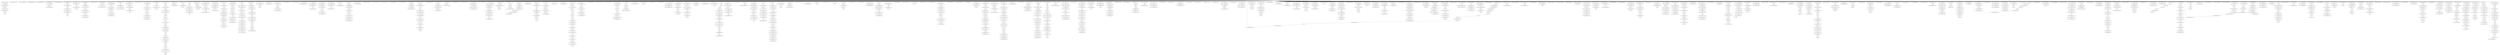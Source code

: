 strict digraph "" {
"('news', -9.0351033464293486, 3684)";
"('thought', -33.641363735716183, 2438)";
"('trump', -5.3987062441299543, 816)";
"('fidel', 253.37125071371491, 1342)";
"('fidel', 161.10775328308867, 3517)";
"('!', 0, 3777)";
"('yelled', 1.0, 2673)";
"('absolve', -11.880454578572063, 3167)";
"('it', -26.903223242859106, 3801)";
"('``', 0, 2214)";
"('wore', 1.0, 1063)";
"('-', 0, 3444)";
"('starting', 1.0, 1828)";
"(\"'s\", 0, 137)";
"('that', -3.3832484298271623, 498)";
"('does', -7.0, 1444)";
"('has', 13.95808827184036, 2714)";
"('fidel', 248.24550085645791, 1478)";
"('100', -8.0948760571433187, 3567)";
"('for', 1.1734166135586221, 3028)";
"('fidel', 227.74250142742986, 775)";
"(\"y'all\", 0, 1731)";
"('fidel', 268.74850028548599, 3686)";
"('death', -12.7219963343301, 3389)";
"('lived', -4.9402272892860317, 3105)";
"(\"'s\", 0, 247)";
"('school', 1.0, 2458)";
"('is', 32.554514577297965, 381)";
"('fidel', 171.35925299760271, 3275)";
"('i', 0, 1575)";
"('.', 0, 3565)";
"('";
"('people', -9.0, 1875)";
"('comandante', 1.0, 1009)";
"('core', 1.0, 1942)";
"('looking', -5.0, 2015)";
"('fidel', 222.61675157017282, 689)";
"('a', 0, 3103)";
"('about', -26.903223242859106, 3865)";
"('you', 7.5446867352253619, 2058)";
"('innalilahi', 1.0, 864)";
"('c', 0, 3608)";
"('trump', -14.254924989937066, 2501)";
"('fidel', 196.98800228388777, 3311)";
"('today', -14.713471128572465, 2788)";
"('fidel', 248.24550085645791, 3100)";
"('fidel', 222.61675157017282, 36)";
"('thing', -4.0, 1808)";
"('century', -4.9402272892860317, 2545)";
"('for', 20.26936664542345, 813)";
"('fidel', 232.86825128468686, 147)";
"('has', 7.1976103398004483, 2727)";
"('for', -21.10519175695034, 2772)";
"('world', -19.509629290050981, 3062)";
"('it', -39.521818314288254, 3806)";
"('my', -47.47254807906414, 3576)";
"('fidel', 268.74850028548599, 811)";
"('&', 0, 3672)";
"('asked', -13.142314085714979, 958)";
"('announced', -16.026168739098487, 2259)";
"('of', 25.596189234655576, 1301)";
"('believe', -1.0474380285716594, 406)";
"('fidel', 258.49700057097192, 2218)";
"('ppl', -11.880454578572063, 1950)";
"('one', -8.3567355642862324, 1810)";
"('takes', -18.0, 1752)";
"('because', 1.0, 1124)";
"('i', 0, 3803)";
"('fidel', 155.98200342583164, 2195)";
"('where', -4.0, 3101)";
"(\"'re\", 0, 2057)";
"('fidel', 222.61675157017282, 1007)";
"('of', 10.750051116724727, 1412)";
"('cuba', -9.634748144341188, 580)";
"('began', 1.0, 3815)";
"('at', 9.2390908428558731, 1812)";
"('of', 10.750051116724727, 2467)";
"('breaking', -28.424874983228442, 1849)";
"(',', 0, 1027)";
"('cuban', 20.718566203880272, 3140)";
"('fidel', 232.86825128468686, 2274)";
"('fidel', 248.24550085645791, 2144)";
"('take', 1.0, 2493)";
"('said', -11.0, 3703)";
"('the', -0.60335716589047195, 604)";
"('fidel', 273.87425014274299, 1802)";
"('fidel', 207.23950199840181, 233)";
"('just', -21.879152662973659, 3545)";
"('of', 36.73079282310372, 1910)";
"('you', -50.691163554877221, 2324)";
"('will', -13.946823077950789, 3211)";
"('decades', -13.666033100000806, 2731)";
"('out', -2.154648767857287, 2672)";
"('learn', 1.0, 377)";
"('fidel', 253.37125071371491, 174)";
"('the', 79.040967257106161, 1183)";
"('former', -0.50870473772476288, 2222)";
"('by', -14.254924989937066, 445)";
"('left', -3.6783677821431171, 790)";
"('the', 45.506514868475996, 2755)";
"('the', 58.081934514212307, 1188)";
"('cuban', 7.1976103398004483, 84)";
"('the', -0.60335716589047195, 1952)";
"('about', -47.09297535714574, 2196)";
"('fidel', 273.87425014274299, 3785)";
"('condemn', 1.0, 3093)";
"('homework', -13.142314085714979, 3575)";
"('to', 24.43320389171528, 1778)";
"('to', 46.973281556686111, 615)";
"('former', -3.3222928299403591, 3134)";
"('were', -14.927892607143722, 1746)";
"('revolution', -24.98766531785769, 1026)";
"('doctor', 1.0, 2461)";
"('me', -10.959032742893847, 3082)";
"('castro', 284, 0)";
"('damn', -6.7197881657434149, 2802)";
"('cuba', 12.245500856457912, 3929)";
"('i', 0, 3705)";
"('the', 32.931095222739685, 3842)";
"(',', 0, 3546)";
"('know', -28.808347185715789, 1033)";
"('ago', -26.618595071429148, 954)";
"('which', -9.9876653178576902, 2852)";
"('live', -35.0, 1029)";
"('i', 0, 2793)";
"('fidel', 207.23950199840181, 1525)";
"('surely', 1.0, 3215)";
"('new', 1.0, 1187)";
"('like', -3.3567355642862324, 316)";
"('his', -47.773243839286422, 1032)";
"('i', 0, 1176)";
"('does', -14.0, 3089)";
"(\"'m\", 0, 2895)";
"('fidel', 263.62275042822898, 1824)";
"('friendly', 1.0, 2328)";
"('have', -43.566458466103448, 2323)";
"('of', -37.499897766550546, 1242)";
"('-fidel', 0, 3163)";
"('tv', -31.918065485787693, 638)";
"('ik', 1.0, 2773)";
"('rest', -28.424874983228442, 2071)";
"(';', 0, 1676)";
"('...', 0, 3776)";
"('rip', -26.356161473634309, 2282)";
"('ever', -17.0, 3549)";
"(',', 0, 3454)";
"('through', 1.0, 2732)";
"('any', -16.0, 1093)";
"('of', 47.865396411551856, 1181)";
"('death', -9.9951633064692587, 2257)";
"('bye', -5.5711570428574895, 677)";
"('fidel', 248.24550085645791, 1697)";
"('even', -1.5711570428574877, 339)";
"('breaking', -28.424874983228442, 25)";
"('engaged', 1.0, 1647)";
"('about', -9.2371901428582959, 1640)";
"('fidel', 273.87425014274299, 3200)";
"('s/o', 0, 3376)";
"('to', 43.21660194585764, 2026)";
"('peace', 2.0700529585641463, 783)";
"('fidel', 268.74850028548599, 2456)";
"('was', 13.137897748541608, 1829)";
"(\"n't\", 0, 3792)";
"('";
"('people', -31.0, 2656)";
"('fidel', 222.61675157017282, 1508)";
"('divorced', 1.0, 2019)";
"('to', -16.89027182739791, 3375)";
"('of', 18.173120175690151, 1280)";
"('even', 0.69070246428542603, 1865)";
"('see', -26.284628171429958, 3872)";
"('of', 40.442327352586432, 663)";
"('abc', 1.0, 1497)";
"(\"''\", 0, 3534)";
"('people', -15.0, 3541)";
"('fidel', 222.61675157017282, 3747)";
"('you', -53.756208306987887, 370)";
"('.', 0, 1014)";
"('fidel', 253.37125071371491, 338)";
"('cuban', -43.505974150498872, 3674)";
"('last', -24.177417432144324, 3568)";
"('fidel', 191.86225242663073, 2384)";
"(',', 0, 2219)";
"('.', 0, 3294)";
"('if', -30.97533063571538, 754)";
"('damn', -3.7898411243075607, 967)";
"('oh', -5.0, 177)";
"('has', -2.9431065582594158, 1704)";
"('on', -34.536660557216834, 1991)";
"('the', -21.562389908784326, 1245)";
"('fidel', 227.74250142742986, 2825)";
"(';', 0, 3564)";
"('``', 0, 2506)";
"('cuba', -28.389247287883279, 715)";
"('never', -13.571157042857486, 3106)";
"('country', 1.0, 2733)";
"('when', -21.725805810714775, 2068)";
"('i', 0, 1414)";
"('a', 0, 3617)";
"('for', -17.922533418306202, 548)";
"('fidel', 191.86225242663073, 3735)";
"('the', 32.931095222739685, 3781)";
"('in', 25.291348190361951, 3202)";
"('fidel', 232.86825128468686, 576)";
"('cuck', 1.0, 3780)";
"('reportedly', 1.0, 2726)";
"('anybody', 1.0, 3027)";
"('raul', 3.4575125016771557, 1770)";
"('any', -2.0, 2227)";
"('to', 28.189883502543751, 3491)";
"(\"'s\", 0, 3609)";
"('with', 5.9958474415816223, 2457)";
"('so', -8.0124576752551349, 342)";
"('fidel', 232.86825128468686, 244)";
"('always', -25.022768664287042, 2439)";
"('kill', -7.0, 3836)";
"('hypocrite', -2.4165082750002016, 1104)";
"('hey', -2.4165082750002016, 176)";
"('discussion', 1.0, 1641)";
"('history', -15.509629290050977, 1333)";
"('info', -0.52371901428582968, 2226)";
"('killing', 1.0, 812)";
"('television', -13.0, 21)";
"('for', 23.452024984067588, 1100)";
"('fidel', 258.49700057097192, 779)";
"('.', 0, 1844)";
"('anchor', 1.0, 3683)";
"('he', -35.309580820801997, 2556)";
"('in', 9.1102618409652081, 390)";
"('rip', -12.7219963343301, 3748)";
"('fidel', 263.62275042822898, 2492)";
"('fidel', 243.1197509992009, 2801)";
"('gone', -2.309297535714574, 2056)";
"('fidel', 222.61675157017282, 1860)";
"('hate', -15.0, 1602)";
"('fidel', 217.49100171291582, 1210)";
"('&', 0, 3798)";
"('retarded', 1.0, 3540)";
"('president', 2.3048833544908334, 81)";
"('if', -12.88045457857206, 3607)";
"('me', -54.973001502970931, 3582)";
"('a', 0, 3702)";
"('television', -14.0, 2263)";
"('as', -18.713471128572468, 714)";
"('about', 3.3814049285708521, 1871)";
"('i', 0, 696)";
"('news', -20.391838910715578, 3863)";
"('this', -4.9278926071437255, 3606)";
"('at', -4.8557852142874438, 3733)";
"('called', -3.6783677821431171, 1106)";
"('cow', 1.0, 1677)";
"('of', 44.153861882069144, 2710)";
"('looking', -9.0, 1878)";
"(';', 0, 3563)";
"('``', 0, 3681)";
"('for', -11.557216741017925, 2912)";
"('fidel', 217.49100171291582, 3428)";
"('that', -22.137747573369246, 3765)";
"('cuba', 5.9940011419438832, 2833)";
"('just', -4.2994704143585381, 1074)";
"('in', 9.1102618409652081, 1936)";
"('longer', 1.0, 3057)";
"('.', 0, 2537)";
"('had', -22.0, 959)";
"('just', 4.4903707099490227, 317)";
"('long', -10.618595071429148, 819)";
"(\"'s\", 0, 780)";
"('literally', -14.927892607143722, 3704)";
"('report', -2.4165082750002016, 1919)";
"('cuban', -13.08382345631928, 2281)";
"('reminder', 1.0, 2327)";
"('of', -11.519156060171554, 2553)";
"('will', -13.946823077950789, 3120)";
"('that', -12.760498001598208, 1576)";
"('marxist', -4.309297535714574, 3775)";
"('ca', 0, 752)";
"('influential', 1.0, 2550)";
"('a', 0, 1017)";
"('matter', -7.463946303571861, 3087)";
"('childhood', 1.0, 2462)";
"('a', 0, 1839)";
"('president', 10.745647631137619, 2084)";
"('read', -15.035103346429349, 2198)";
"('hated', 1.0, 605)";
"('will', -13.946823077950789, 2910)";
"('just', -24.809099704409512, 450)";
"('and', 18.133558323093006, 2582)";
"('i', 0, 2497)";
"('fidel', 186.73650256937373, 1146)";
"('long-time', 0, 860)";
"('came', 1.0, 1807)";
"('at', 30.381404928570852, 3204)";
"('sketch', 1.0, 1837)";
"(',', 0, 2085)";
"('safe', 1.0, 3029)";
"('fidel', 212.36525185565881, 2815)";
"('fidel', 191.86225242663073, 635)";
"('rip', -12.7219963343301, 690)";
"('fidel', 207.23950199840181, 2769)";
"('``', 0, 2007)";
"('dies', -5.8557852142874438, 2092)";
"('to', -20.646951438226381, 2320)";
"('last', -16.606260389286835, 1332)";
"('that', 15.371250713714927, 315)";
"('fidel', 248.24550085645791, 2246)";
"(',', 0, 2952)";
"('fidel', 268.74850028548599, 613)";
"('go', -7.3567355642862342, 1443)";
"('an', -29.0, 1947)";
"('apparently', 1.0, 234)";
"('a', 0, 1105)";
"(',', 0, 2720)";
"('fidel', 243.1197509992009, 1926)";
"('i', 0, 2051)";
"('fidel', 145.73050371131762, 1384)";
"('news', -31.74857447500181, 1992)";
"('not', -0.41304101639727619, 1866)";
"('will', -1.0523134621379597, 3716)";
"('according', -9.8804545785720634, 1779)";
"('rip', 3.6390018328349498, 3535)";
"('fidel', 253.37125071371491, 1292)";
"('cuban', 13.95808827184036, 1896)";
"('que', 1.0, 1013)";
"('ding', 1.0, 3783)";
"(',', 0, 2088)";
"('fidel', 263.62275042822898, 661)";
"('announced', -14.254924989937066, 1703)";
"('will', -11.36792115478822, 3729)";
"('fidel', 227.74250142742986, 2416)";
"('fidel', 191.86225242663073, 1601)";
"('fidel', 268.74850028548599, 3034)";
"('hot', -6.2020867964289472, 1744)";
"('up', -31.74857447500181, 717)";
"('my', -42.31474423273901, 1730)";
"('cuba', 12.245500856457912, 781)";
"('of', 21.884654705172863, 2256)";
"('you', 16.739820991557352, 3788)";
"('fidel', 253.37125071371491, 3077)";
"('even', 2.9525619714283415, 2205)";
"('fidel', 253.37125071371491, 3680)";
"('the', -17.370583360205558, 1612)";
"('fidel', 237.9940011419439, 1327)";
"('attended', 1.0, 2460)";
"('history', -30.159364497230243, 3169)";
"('trying', -20.0, 1607)";
"('is', -5.7182470034820625, 637)";
"('fidel', 222.61675157017282, 3119)";
"('television', -13.0, 1527)";
"('fidel', 237.9940011419439, 3773)";
"('damn', -21.369523372922682, 2794)";
"('damn', -3.7898411243075607, 219)";
"('be', -24.189752114286634, 797)";
"('``', 0, 3906)";
"('state', -29.426942257144937, 2264)";
"('how', -12.483681240775642, 820)";
"('florence', -11.142314085714979, 3060)";
"('wonder', -11.142314085714979, 1190)";
"('fidel', 263.62275042822898, 2670)";
"('or', -3.0, 3602)";
"('voice', 1.0, 1243)";
"('and', 11.511411097457341, 82)";
"('good', -29.0, 2774)";
"('was', -0.29315337718758627, 1574)";
"('me', -31.918065485787693, 1604)";
"('grew', 1.0, 718)";
"('bye', -6.2020867964289472, 678)";
"('but', -18.833016550000394, 1021)";
"('many', -19.0, 3870)";
"(\"'ve\", 0, 3107)";
"('fidel', 202.1137521411448, 2356)";
"('fidel', 196.98800228388777, 1318)";
"('most', 1.0, 2551)";
"('i', 0, 2440)";
"('history', -0.85989408287170743, 2538)";
"('miss', -0.52371901428582968, 1038)";
"('matter', -2.4165082750002016, 3791)";
"(\"n't\", 0, 3069)";
"('no', -10.712437491614221, 3058)";
"('fidel', 273.87425014274299, 1008)";
"('president', -17.390233291018333, 2094)";
"('peace', -21.369523372922682, 2069)";
"('the', 11.972062479845832, 2776)";
"('gave', 1.0, 2504)";
"('is', 13.418133786907951, 3779)";
"('announces', -21.438549114340773, 1526)";
"('fidel', 248.24550085645791, 3024)";
"('fidel', 232.86825128468686, 2138)";
"('fidel', 253.37125071371491, 882)";
"('hero', -6.0, 933)";
"('seen', 0.0, 1832)";
"('uncle', 1.0, 3486)";
"(\"n't\", 0, 2658)";
"('talking', -14.0, 1724)";
"('the', 58.081934514212307, 2499)";
"('peace', -0.85989408287170743, 2721)";
"('connection', 1.0, 2321)";
"('learned', -1.154648767857287, 616)";
"('my', -13.946823077950789, 747)";
"('fidel', 120.10175442503254, 1562)";
"('and', -21.599325030720983, 2892)";
"('current', 1.0, 1774)";
"(';', 0, 3203)";
"('that', -3.3832484298271623, 564)";
"('fidel', 232.86825128468686, 1639)";
"('.', 0, 2500)";
"(';', 0, 2010)";
"('have', -34.835825111526901, 1949)";
"('francis', 1.0, 1903)";
"('such', -8.0, 1018)";
"('announces', -21.438549114340773, 20)";
"('the', 37.122901771318453, 3453)";
"('former', 5.1184714467064296, 2831)";
"('just', 1.5604236685131703, 2675)";
"('were', -19.97533063571538, 1726)";
"('u.s.', 0, 603)";
"('.', 0, 382)";
"('yo', 1.0, 3377)";
"('.', 0, 3055)";
"('when', -23.356735564286232, 1337)";
"('fidel', 212.36525185565881, 527)";
"('fidel', 237.9940011419439, 2170)";
"('fidel', 232.86825128468686, 1496)";
"('is', 21.072686103063958, 1019)";
"('great', -10.927892607143718, 934)";
"('while', 1.0, 379)";
"('the', 49.698321417054764, 2258)";
"('do', -31.967362481551284, 3070)";
"('fidel', 253.37125071371491, 611)";
"('rip', 11.819500916417475, 1931)";
"('grilled', 1.0, 3213)";
"('great', -29.855785214287437, 2954)";
"('dies', -18.474380285716592, 3734)";
"('.', 0, 3600)";
"('husband', 1.0, 2020)";
"('of', 7.0385165872420075, 2548)";
"('saturday', 1.0, 3205)";
"('mr', -4.9402272892860317, 676)";
"('fidel', 237.9940011419439, 1154)";
"('meets', 1.0, 1902)";
"('it', -29.426942257144937, 3090)";
"('are', -5.3987062441299543, 1873)";
"('latest', 1.0, 1748)";
"('fidel', 243.1197509992009, 2965)";
"('fidel', 191.86225242663073, 2891)";
"('revolutionary', -11.0, 3250)";
"(';', 0, 3670)";
"('fidel', 202.1137521411448, 1722)";
"('he', 17.279205230690366, 2540)";
"(',', 0, 308)";
"('in', -16.779476318069584, 1646)";
"('at', 26.857685914285021, 2013)";
"('embedded', 1.0, 1937)";
"('i', 0, 567)";
"('the', 45.506514868475996, 2547)";
"('revolutionary', -21.0, 2280)";
"('fidel', 268.74850028548599, 411)";
"('had', -22.0, 3809)";
"('fidel', 253.37125071371491, 966)";
"(',', 0, 744)";
"('and', 11.511411097457341, 2966)";
"('wife', 1.0, 2017)";
"('believe', -18.713471128572468, 199)";
"('fidel', 263.62275042822898, 1969)";
"('*fidel', 0, 3562)";
"('5', 0, 956)";
"('fidel', 227.74250142742986, 2786)";
"('finding', 1.0, 3688)";
"('week', -11.142314085714979, 3701)";
"('cuban', -13.08382345631928, 836)";
"('state-run', 0, 22)";
"('his', -3.0474380285716549, 1699)";
"('president', 2.3048833544908334, 2749)";
"('from', -13.666033100000806, 501)";
"('world', 0.21015887569243752, 787)";
"('where', -10.0, 3061)";
"('fidel', 243.1197509992009, 1198)";
"('fidel', 186.73650256937373, 1847)";
"('the', 74.849160708527378, 2712)";
"('reporting', 1.0, 636)";
"('cuban', -6.3233455242793681, 1767)";
"('fidel', 268.74850028548599, 1180)";
"('cuban', -19.844301388359192, 1529)";
"('blockade', 1.0, 2728)";
"('the', 53.890127965633532, 444)";
"('note', 1.0, 2913)";
"('that', 2.8682512846868704, 729)";
"('fidel', 243.1197509992009, 1276)";
"('the', 28.739288674160917, 2734)";
"('many', -10.0, 2911)";
"('florence', -11.142314085714979, 2240)";
"('america', -11.142314085714979, 3730)";
"('with', 8.3305649610544137, 1831)";
"('according', -18.713471128572468, 532)";
"('mafia', 1.0, 2027)";
"('fidel', 191.86225242663073, 198)";
"('to', -1.863553384084021, 531)";
"('revolution', -26.618595071429148, 2737)";
"('fidel', 248.24550085645791, 2604)";
"('marxist', -9.3567355642862342, 3736)";
"('that', -56.520996003196416, 2326)";
"('will', -13.946823077950789, 3084)";
"('rip', 14.546333944278317, 1803)";
"('fidel', 217.49100171291582, 1456)";
"('";
"('let', -11.0, 3610)";
"(',', 0, 786)";
"('even', -8.3567355642862324, 1821)";
"('fidel', 217.49100171291582, 1690)";
"('fidel', 186.73650256937373, 3905)";
"('.', 0, 3081)";
"('has', -2.9431065582594158, 833)";
"('fidel', 207.23950199840181, 1966)";
"('then', -2.309297535714574, 2581)";
"('you', -50.691163554877221, 960)";
"(',', 0, 1780)";
"('i', 0, 2061)";
"('communist', -2.309297535714574, 3320)";
"('glad', 1.0, 2059)";
"('dong', 1.0, 3782)";
"('i', 0, 409)";
"('fidel', 202.1137521411448, 2996)";
"('can', -1.0083051168367554, 408)";
"('francisco', 1.0, 2340)";
"(\"n't\", 0, 751)";
"('so', -24.355480311564683, 235)";
"('i', 0, 1727)";
"('fidel', 161.10775328308867, 905)";
"('of', -4.0960870012061292, 2038)";
"('fidel', 161.10775328308867, 2129)";
"('fidel', 161.10775328308867, 3354)";
"('leader', -7.8014385924637502, 211)";
"('death', -42.717159640799359, 3619)";
"('fidel', 258.49700057097192, 1864)";
"('not', 1.9891324863356044, 3601)";
"('fidel', 253.37125071371491, 2747)";
"('so', -40.698502947874232, 3871)";
"('fidel', 253.37125071371491, 1174)";
"('leader', -15.841870170202874, 1766)";
"('fidel', 232.86825128468686, 291)";
"(\"'s\", 0, 3390)";
"('amp', -23.760909157144127, 3671)";
"('humanity', -9.3567355642862342, 3614)";
"('press', 1.0, 1057)";
"('rough', 1.0, 1838)";
"('fidel', 227.74250142742986, 333)";
"('i', 0, 218)";
"('you', -10.845581777438611, 3595)";
"('leader', 2.9191368445217485, 2220)";
"('how', -3.6274624949685332, 3790)";
"(',', 0, 1771)";
"('called', -3.6783677821431171, 459)";
"('fidel', 161.10775328308867, 73)";
"('fidel', 222.61675157017282, 2928)";
"('developing', 1.0, 1241)";
"('fidel', 248.24550085645791, 3912)";
"('fidel', 232.86825128468686, 1740)";
"('fidel', 227.74250142742986, 3401)";
"('leader', -10.481582451710125, 2753)";
"(',', 0, 602)";
"('fidel', 227.74250142742986, 1269)";
"('leader', -31.922733325681129, 2953)";
"('the', 24.54748212558215, 2552)";
"(\"''\", 0, 3080)";
"('fidel', 212.36525185565881, 652)";
"('his', -5.6783677821431127, 1777)";
"(',', 0, 175)";
"('seen', -21.0, 906)";
"('fidel', 263.62275042822898, 1157)";
"('fulgencio', 1.0, 746)";
"('fidel', 268.74850028548599, 2719)";
"('be', -1.5711570428574877, 3715)";
"('fidel', 207.23950199840181, 19)";
"('cuba', -12.760498001598208, 2162)";
"('after', -26.618595071429148, 2041)";
"('fidel', 263.62275042822898, 3532)";
"('batista', -7.0, 745)";
"('effect', 1.0, 549)";
"('";
"('literally', -18.713471128572468, 1725)";
"('fidel', 181.61075271211672, 432)";
"('to', -24.403631049054852, 2957)";
"('died', 16.869949504160651, 1783)";
"('high', 1.0, 2893)";
"('in', 18.818913650603257, 2722)";
"('also', -5.5711570428574895, 2277)";
"('legit', -8.0948760571433187, 2792)";
"('fidel', 202.1137521411448, 924)";
"('who', -7.1423140857149754, 1874)";
"('qwhite', 1.0, 1880)";
"(',', 0, 1277)";
"('the', 74.849160708527378, 1835)";
"('irreversible', 1.0, 2208)";
"('sure', -27.22941745579439, 3848)";
"('of', 10.750051116724727, 1941)";
"('thought', -3.3567355642862324, 1175)";
"('last', -31.74857447500181, 2955)";
"('";
"(',', 0, 3844)";
"('fidel', 202.1137521411448, 1123)";
"('fidel', 268.74850028548599, 1930)";
"('up', -14.713471128572465, 3760)";
"('president', -6.1358809221559554, 2275)";
"('fidel', 273.87425014274299, 2707)";
"('in', -29.724345397586973, 716)";
"('merked', 1.0, 2050)";
"('there', -8.1847616864613411, 2585)";
"('is', 36.381790735375972, 3604)";
"('revolution', -11.940227289286032, 1939)";
"('if', -12.88045457857206, 2787)";
"('ldr', 1.0, 1945)";
"('fidel', 253.37125071371491, 2665)";
"('the', 37.122901771318453, 693)";
"('rip', 11.819500916417475, 2044)";
"('raul', -0.084974996645688528, 3381)";
"('ca', 0, 1511)";
"('revolution', -42.927892607143718, 3814)";
"('the', 32.931095222739685, 101)";
"('.cuban', 0, 388)";
"('i', 0, 2201)";
"(\"'s\", 0, 513)";
"('shaped', 1.0, 2539)";
"('aged', -18.522014029449252, 1782)";
"(';', 0, 1675)";
"('my', 4.1054903841871724, 1159)";
"('now', -40.022768664287035, 3574)";
"('president', 10.745647631137619, 1772)";
"('i', 0, 1034)";
"('that', -0.25749857257014597, 443)";
"('cuban', 20.718566203880272, 3383)";
"('lonard', 1.0, 310)";
"('you', -26.170805537991924, 753)";
"('fidel', 237.9940011419439, 132)";
"('announced', -10.712437491614221, 3387)";
"('just', -4.2994704143585381, 3592)";
"('fidel', 273.87425014274299, 2535)";
"(',', 0, 1804)";
"('fidel', 227.74250142742986, 563)";
"('so', -26.690197831037473, 1319)";
"('long', -3.8330165500004014, 3079)";
"('era', -4.0, 1299)";
"(\"''\", 0, 3164)";
"('to', 28.189883502543751, 2030)";
"('no', -30.196118732389863, 3572)";
"('fidel', 171.35925299760271, 2437)";
"('dear', -0.52371901428582968, 1158)";
"('do', -3.6274624949685332, 2495)";
"('get', -18.0, 1605)";
"('great', -14.713471128572465, 2754)";
"('i', 0, 3071)";
"('exists', 1.0, 3056)";
"('fidel', 196.98800228388777, 3665)";
"('do', -24.8823874849056, 3802)";
"('picture', -0.52371901428582968, 2011)";
"('.', 0, 2045)";
"('nothing', 1.0, 2213)";
"('why', -3.0, 3038)";
"('defending', 1.4762809857141703, 452)";
"('goodbye', 1.0, 2054)";
"('zombies', 1.0, 2049)";
"('brother', -5.0, 1698)";
"('trying', -7.0, 2031)";
"('cubans', -16.974602810768904, 3611)";
"('cuban', -6.3233455242793681, 734)";
"('until', -6.0, 818)";
"('former', -20.20382138323393, 1768)";
"('fidel', 196.98800228388777, 2298)";
"('trending', 1.0, 1125)";
"('kaepernick', -24.98766531785769, 1750)";
"('with', -24.355480311564683, 3800)";
"('fidel', 212.36525185565881, 2981)";
"(',', 0, 340)";
"('defending', 1.4762809857141703, 1099)";
"('brother', -5.0, 827)";
"('fidel', 258.49700057097192, 386)";
"('heroes', 1.0, 2583)";
"('fidel', 237.9940011419439, 2336)";
"('cuba', 2.8682512846868704, 2751)";
"('fidel', 227.74250142742986, 3007)";
"('death', 6.3658348606957915, 2711)";
"('me', -19.342645840051389, 749)";
"('age', -7.8014385924637502, 2090)";
"('former', -8.9494690143715481, 578)";
"('breaking', -12.483681240775642, 1899)";
"('.', 0, 3447)";
"('of', -4.0960870012061292, 1988)";
"('do', -33.738606230712712, 2659)";
"('do', -31.967362481551284, 1096)";
"('is', 28.727238419219965, 1938)";
"('fidel', 217.49100171291582, 1765)";
"('his', -3.0474380285716549, 828)";
"('a', 0, 458)";
"('lmao', 1.0, 3709)";
"('say', -6.0948760571433187, 3537)";
"('like', -24.177417432144324, 265)";
"('god', 0.0, 3599)";
"('fidel', 176.48500285485972, 1434)";
"('me', -38.205775308655852, 957)";
"('conference', 1.0, 1056)";
"('this', -19.391838910715585, 2261)";
"('socialism', 1.0, 1238)";
"('outlasted', 1.0, 2605)";
"('president', -28.644585659880718, 1786)";
"('fidel', 237.9940011419439, 1888)";
"('news', -5.2495248250006039, 3445)";
"('fidel', 212.36525185565881, 3414)";
"('cuban', -29.985018286419049, 2738)";
"('die', -18.463946303571859, 2066)";
"(',', 0, 2238)";
"('of', -11.519156060171554, 3668)";
"('took', -8.0948760571433187, 1335)";
"('hearing', 1.0, 1909)";
"('dictator', -11.0, 148)";
"('remembered', 1.0, 796)";
"('steered', 1.0, 2735)";
"(\"n't\", 0, 200)";
"('fidel', 227.74250142742986, 402)";
"('fidel', 258.49700057097192, 181)";
"('you', -35.365939794323907, 3550)";
"('former', -11.763057106587141, 150)";
"('the', 53.890127965633532, 1702)";
"('savage', 1.0, 341)";
"('when', -5.4165082750002007, 1569)";
"('with', -3.3430226363095485, 2048)";
"('heard', -28.694390976512317, 1994)";
"('never', -34.77324383928643, 907)";
"('end', -8.6185950714291479, 1302)";
"('washpost', 1.0, 2856)";
"('provided', 1.0, 1840)";
"('fidel', 222.61675157017282, 2479)";
"('absolute', 1.0, 3795)";
"('think', -37.484232100819881, 2200)";
"('world', -21.974602810768907, 1334)";
"('fidel', 207.23950199840181, 2454)";
"('alfatihah', 1.0, 862)";
"('said', -15.0, 2507)";
"('had', -17.0, 552)";
"('breakingf24', 1.0, 3144)";
"('cuban', -13.08382345631928, 1285)";
"('won', -6.8330165500004032, 99)";
"(',', 0, 3091)";
"('the', -4.7951637144692398, 2742)";
"('asked', -7.463946303571861, 2791)";
"('of', 25.596189234655576, 3208)";
"('praising', 1.0, 2873)";
"('fidel', 248.24550085645791, 930)";
"('decanses', 1.0, 1012)";
"('fidel', 212.36525185565881, 1801)";
"('own', -2.4165082750002016, 2541)";
"('fidel', 227.74250142742986, 874)";
"('former', -14.576645198802737, 3253)";
"('sad', -1.7855785214287447, 1872)";
"('bay', 1.0, 2039)";
"('sees', -10.618595071429148, 1128)";
"('my', -44.893646155901578, 720)";
"('shot', 1.0, 1911)";
"('you', -7.780537025327952, 2063)";
"('this', -13.606260389286838, 1020)";
"('rip', -9.9951633064692587, 765)";
"('us', -13.571157042857486, 2729)";
"('is', 47.863619209609979, 2494)";
"('rip', 0.91216880497410813, 1584)";
"('fidel', 232.86825128468686, 442)";
"('be', -6.0948760571433169, 480)";
"('long-time', 0, 1279)";
"('are', -16.026168739098487, 3542)";
"('fidel', 273.87425014274299, 1900)";
"('upset', 1.0, 3868)";
"(\"''\", 0, 2203)";
"('to', -31.916990270711793, 3873)";
"('fidel', 263.62275042822898, 3051)";
"('blow', 1.0, 1015)";
"('and', -24.910398643538812, 3867)";
"(\"'s\", 0, 3928)";
"('rip', -7.268330278608417, 2106)";
"('figure', -11.0, 2279)";
"('the', 20.355675577003382, 3708)";
"('fidel', 130.35325413954658, 2706)";
"(',', 0, 1022)";
"('learned', -6.8330165500004032, 1413)";
"('was', 23.211186092838506, 1567)";
"('world', -4.7197881657434166, 3102)";
"('heard', -18.43957633148683, 449)";
"('capitalism', 0.10721073928562763, 2204)";
"('worked', 1.0, 3448)";
"('closer', 1.0, 2014)";
"('killed', -4.309297535714574, 1741)";
"('fidel', 227.74250142742986, 471)";
"('paraiso', 1.0, 1010)";
"('for', -27.470508434238617, 3615)";
"('wtf', -12.511384332143521, 2897)";
"('fidel', 258.49700057097192, 3927)";
"('all', -23.922533418306209, 694)";
"('fidel', 258.49700057097192, 2829)";
"('fidel', 263.62275042822898, 1907)";
"('fidel', 268.74850028548599, 2224)";
"('";
"('rip', -4.5414972507475753, 2171)";
"('the', 7.7802559312670638, 1753)";
"('something', -23.0, 2197)";
"('in', 9.1102618409652081, 789)";
"('the', 41.314708319897221, 2035)";
"('.', 0, 2724)";
"('be', -12.88045457857206, 2909)";
"('love', 1.0, 3035)";
"('fidel', 217.49100171291582, 2006)";
"('to', -5.6202329949124987, 3066)";
"('``', 0, 3072)";
"('wowowowow', 1.0, 3494)";
"('think', -2.3248676035896345, 1826)";
"('but', -16.202086796428937, 2064)";
"('president', -20.20382138323393, 835)";
"('takes', -3.0, 815)";
"('en', -0.52371901428582968, 1011)";
"('cuban', -13.08382345631928, 1707)";
"('his', -10.940227289286025, 2018)";
"('honestly', 1.0, 50)";
"('fidel', 217.49100171291582, 97)";
"('so', -26.690197831037473, 3455)";
"('will', -42.31474423273901, 3168)";
"('the', 53.890127965633532, 831)";
"('you', -13.910626529549276, 2503)";
"('do', -33.738606230712712, 3807)";
"('fidel', 268.74850028548599, 2043)";
"('mr.', 0, 2748)";
"('nah', 1.0, 1178)";
"(\"'s\", 0, 2488)";
"('even', -33.237190142858296, 600)";
"('friend', 1.0, 2676)";
"('fidel', 202.1137521411448, 1399)";
"('leader', -7.8014385924637502, 577)";
"('fidel', 202.1137521411448, 547)";
"('fidel', 196.98800228388777, 264)";
"('fidel', 227.74250142742986, 675)";
"('colin', -9.8804545785720634, 1108)";
"('imagine', 1.0, 3731)";
"('former', -34.271761844311911, 1788)";
"('long-time', 0, 213)";
"('me', 1.6163869028424607, 739)";
"('disturbing', 1.0, 3874)";
"('rip', -9.9951633064692587, 472)";
"('in', 25.291348190361951, 784)";
"('one', -33.237190142858296, 2554)";
"('of', 29.307723764138292, 932)";
"('i', 0, 3579)";
"('of', 33.019258293621007, 1836)";
"('goat', 1.0, 1927)";
"('cuba', -6.5089982870841752, 3009)";
"('.', 0, 3026)";
"('media', -38.035103346429345, 1611)";
"('defending', -19.97533063571538, 2655)";
"('of', 7.0385165872420075, 3862)";
"('so', -33.694350389455856, 2894)";
"('announced', -5.3987062441299543, 2713)";
"('always', -17.451611621429553, 798)";
"('announces', -19.342645840051389, 1283)";
"(',', 0, 2752)";
"('fidel', 273.87425014274299, 782)";
"('bless', 0.73814049285708516, 3598)";
"('least', -7.3567355642862342, 2498)";
"('``', 0, 3054)";
"('of', 10.750051116724727, 2730)";
"('of', -26.365294178102417, 2740)";
"('total', 1.0, 551)";
"('usually', 1.0, 2074)";
"('fidel', 196.98800228388777, 2872)";
"('fidel', 196.98800228388777, 1358)";
"('of', 36.73079282310372, 3321)";
"('brother', -3.0, 2086)";
"('died', 44.463973068885679, 2725)";
"('my', 11.84219615367487, 737)";
"('fidel', 181.61075271211672, 599)";
"('pm', 1.0, 83)";
"('of', -44.922966825515985, 371)";
"('deserve', -1.154648767857287, 740)";
"('fidel', 248.24550085645791, 1216)";
"('not', -14.826082032794552, 3030)";
"('credit', -1.154648767857287, 814)";
"('that', 12.245500856457912, 2047)";
"('is', 36.381790735375972, 2209)";
"('least', -8.6185950714291479, 1811)";
"('henderson', -7.3567355642862342, 2967)";
"('fidel', 232.86825128468686, 210)";
"(';', 0, 863)";
"('world', -7.1847616864613428, 2210)";
"('?', 0, 2145)";
"('i', 0, 1568)";
"('the', 45.506514868475996, 1282)";
"('cuban', -36.745496218458968, 1951)";
"('several', 1.0, 530)";
"('fidel', 191.86225242663073, 951)";
"('";
"('has', -13.08382345631928, 2262)";
"('the', 58.081934514212307, 1876)";
"('alejandro', 1.0, 2254)";
"('fidel', 227.74250142742986, 3699)";
"(',', 0, 2062)";
"('fidel', 191.86225242663073, 1785)";
"('day', -5.2548146450254887, 3206)";
"('fidel', 237.9940011419439, 117)";
"('and', 1.578190259003847, 1330)";
"('so', -19.686045272619097, 996)";
"('about', -24.379504228573275, 1723)";
"('one', -28.713471128572465, 2916)";
"('10-15', 0, 3799)";
"('@', 0, 1877)";
"('dictator', -27.0, 1989)";
"('the', 7.7802559312670638, 2739)";
"('``', 0, 3170)";
"('huh', 1.0, 3295)";
"(',', 0, 3804)";
"('source', 1.0, 499)";
"('at', 37.428842957142507, 738)";
"('.', 0, 2544)";
"('brother', -7.0, 1776)";
"('death', -7.268330278608417, 830)";
"('90', 29.058806257547204, 2089)";
"('fidel', 232.86825128468686, 2237)";
"('fidel', 263.62275042822898, 313)";
"('the', 58.081934514212307, 2211)";
"('how', -26.653631234067021, 3067)";
"('i', 0, 504)";
"('cuban', 3.817371373780496, 212)";
"('fidel', 186.73650256937373, 2654)";
"('hey', -1.7855785214287447, 2228)";
"('fidel', 232.86825128468686, 809)";
"('former', -3.3222928299403591, 1897)";
"('fidel', 202.1137521411448, 1986)";
"('former', -8.9494690143715481, 246)";
"('2016', -17.390233291018333, 3032)";
"('cuba', -0.25749857257014597, 514)";
"('they', 1.0, 1742)";
"('of', 25.596189234655576, 2337)";
"('cuba', 18.497000570971942, 662)";
"('fidel', 258.49700057097192, 136)";
"('from', -2.309297535714574, 1806)";
"('cuba', -19.011997716112234, 1987)";
"('-', 0, 3142)";
"('ok', -16.296962853572264, 3580)";
"('fidel', 176.48500285485972, 2576)";
"('to', 20.676524280886809, 3837)";
"('be', -12.88045457857206, 3210)";
"('said', -4.0, 3682)";
"('jfk', 1.0, 1571)";
"('i', 0, 2073)";
"('just', -1.3695233729226821, 391)";
"('cnn', -4.309297535714574, 3630)";
"('cia', -10.0, 2034)";
"('that', -12.760498001598208, 447)";
"('stupid', -9.3567355642862342, 3547)";
"('-', 0, 3052)";
"('leader', -34.6028771849275, 3669)";
"('i', 0, 3816)";
"('fidel', 217.49100171291582, 2160)";
"('to', 20.676524280886809, 3631)";
"('fidel', 248.24550085645791, 487)";
"('is', -1.8909708454040697, 2874)";
"('florence', -12.404173592857894, 877)";
"('about', 3.3814049285708521, 2612)";
"('disagree', 1.0, 2853)";
"('ppl', -11.249524825000606, 3869)";
"('yall', -8.7258058107147765, 3649)";
"('in', -0.59838996867284067, 2212)";
"('that', -0.25749857257014597, 2908)";
"('coworker', 1.0, 1729)";
"('seen', -12.0, 502)";
"('help', 1.0, 2025)";
"('fidel', 263.62275042822898, 1037)";
"('fidel', 227.74250142742986, 3048)";
"('sure', -18.43957633148683, 2771)";
"('leader', -7.8014385924637502, 245)";
"('holy', -26.0, 1678)";
"(\"'s\", 0, 579)";
"('fidel', 227.74250142742986, 3826)";
"('excuses', 1.0, 3571)";
"('out', 1.1072107392856285, 3687)";
"('fidel', 196.98800228388777, 282)";
"('former', 2.3048833544908334, 665)";
"('very', -3.7898411243075607, 1934)";
"('this', -4.9278926071437255, 392)";
"('god', -16.0, 2508)";
"('president', -45.526114213174282, 3673)";
"('fidel', 232.86825128468686, 2105)";
"('people', -23.0, 2067)";
"('has', 3.817371373780496, 731)";
"('declare', 1.0, 3728)";
"('henderson', -9.8804545785720634, 3059)";
"('morning', 1.0, 2260)";
"('has', -46.886213116518832, 1610)";
"('time', 7.6050794378462188, 412)";
"('announced', -14.254924989937066, 832)";
"('``', 0, 2997)";
"('yooooo', 1.0, 2898)";
"(',', 0, 3313)";
"('fidel', 263.62275042822898, 405)";
"('fidel', 263.62275042822898, 216)";
"('remember', 1.0, 3544)";
"(\"'s\", 0, 3840)";
"('bbc', -5.0, 3446)";
"('tragic', 1.0, 2914)";
"('fidel', 232.86825128468686, 3331)";
"('icon', -2.3248676035896345, 3139)";
"('fidel', 232.86825128468686, 1169)";
"('my', -19.104626924275919, 2790)";
"('people', -19.0, 692)";
"('moment', 1.0, 3764)";
"('fidel', 258.49700057097192, 476)";
"('henderson', -9.8804545785720634, 2239)";
"('by', -3.6274624949685332, 456)";
"('fidel', 268.74850028548599, 2053)";
"('died', 12.927946137771364, 1845)";
"('dictator', -1.0, 387)";
"('president', 7.9320595389220223, 3382)";
"('day', -11.114708727897195, 2465)";
"('fidel', 253.37125071371491, 41)";
"('neeson', 1.0, 3717)";
"('true', -5.2548146450254887, 3603)";
"('fidel', 217.49100171291582, 1411)";
"('for', 23.452024984067588, 453)";
"(';', 0, 3053)";
"('an', -7.0, 1300)";
"('dead', -9.1418094524670224, 1091)";
"('kaepernick', -23.356735564286232, 1648)";
"('to', -28.160310659883322, 3808)";
"('to', 46.973281556686111, 3533)";
"('pope', 1.0, 1904)";
"('fidel', 243.1197509992009, 3589)";
"('can', -3.3430226363095485, 2496)";
"('is', -17.200075477716069, 3618)";
"('small', 1.0, 3789)";
"('dad', 1.0, 2789)";
"('cuban', -23.224540354379144, 1787)";
"('and', -31.532545869174484, 1728)";
"('ex', 1.0, 2276)";
"('does', -6.0, 3793)";
"('for', -17.922533418306202, 3612)";
"('have', -15.191900063729655, 1841)";
"('fidel', 191.86225242663073, 2951)";
"('killed', -11.249524825000606, 2405)";
"('now', -21.927892607143718, 1054)";
"('president', 5.1184714467064296, 664)";
"('dictator', -5.0, 1895)";
"('has', -16.464062422339232, 1846)";
"('henderson', -11.142314085714979, 876)";
"('a', 0, 1062)";
"('cuba', -0.25749857257014597, 2489)";
"('slightly', 1.0, 2915)";
"('i', 0, 1336)";
"('communism', -2.4165082750002016, 931)";
"('special', 1.0, 3209)";
"('pretty', -15.035103346429349, 3875)";
"('literally', -9.8804545785720634, 3593)";
"('on', -23.629328445773467, 1023)";
"('fidel', 243.1197509992009, 1619)";
"('fidel', 207.23950199840181, 1088)";
"('the', 24.54748212558215, 3569)";
"('memory', 1.0, 1031)";
"('that', -22.137747573369246, 3706)";
"('you', -29.23585029010259, 800)";
"('the', 32.931095222739685, 3864)";
"('fidel', 217.49100171291582, 3529)";
"('kaepernick', -23.356735564286232, 1126)";
"('fidel', 212.36525185565881, 995)";
"('colin', -19.97533063571538, 1649)";
"('finally', -8.8631294686044626, 3886)";
"(\"n't\", 0, 741)";
"('and', 1.578190259003847, 3251)";
"('raul', 1.6862687525157334, 2083)";
"(\"n't\", 0, 1510)";
"('i', 0, 2505)";
"('the', 62.273741062791075, 1928)";
"('was', -0.29315337718758627, 2033)";
"('generation', 1.0, 617)";
"('a', 0, 1058)";
"('will', -42.31474423273901, 1030)";
"('mark', 1.0, 793)";
"('i', 0, 3762)";
"('columnist', -0.52371901428582968, 454)";
"('tv', -21.438549114340773, 1284)";
"('";
"('fidel', 268.74850028548599, 1564)";
"('will', -29.42023461692618, 799)";
"('fidel', 273.87425014274299, 451)";
"(\"'s\", 0, 1749)";
"('cuban', -19.844301388359192, 23)";
"('grandma', 1.0, 719)";
"('";
"('grade', 1.0, 2459)";
"('perfect', 1.0, 3714)";
"('cuba', 12.245500856457912, 138)";
"(\"'s\", 0, 1239)";
"('i', 0, 1039)";
"('to', 31.946563113372225, 1442)";
"('the', 20.355675577003382, 2917)";
"('florence', -8.6185950714291479, 2968)";
"('when', -24.98766531785769, 953)";
"('mourning', 1.0, 2339)";
"('rip', -53.624491752242733, 3482)";
"('a', 0, 2021)";
"('with', -33.694350389455856, 433)";
"('he', -48.456777333675092, 606)";
"('at', 12.762809857141704, 1572)";
"('like', -27.962995953573063, 3570)";
"('in', -26.488128127707633, 2070)";
"('";
"('americans', -0.52371901428582968, 3036)";
"('for', 20.26936664542345, 3713)";
"('look', 1.0, 3761)";
"(',', 0, 1090)";
"('breaking', -28.424874983228442, 1531)";
"('we', -7.1699499932913771, 2584)";
"('that', -15.886247858855221, 2770)";
"('fidel', 232.86825128468686, 3835)";
"('my', -6.2101173084630901, 2463)";
"('cubano', 1.0, 3212)";
"('fidel', 237.9940011419439, 3885)";
"('cia', -12.0, 3841)";
"('im', -2.0, 1971)";
"(',', 0, 3847)";
"('i', 0, 1097)";
"('and', 14.822484710275173, 1775)";
"('radio', 1.0, 446)";
"('live', -25.0, 3065)";
"('fidel', 181.61075271211672, 169)";
"('mandela', -18.713471128572468, 550)";
"('i', 0, 3493)";
"('fidel', 237.9940011419439, 2487)";
"('oh', -3.0, 1160)";
"('know', -21.237190142858296, 3068)";
"('by', -8.9411937424527999, 3386)";
"('looks', 1.0, 266)";
"('kill', 0.0, 2024)";
"('breaking', -5.3987062441299543, 2667)";
"('fidel', 232.86825128468686, 1487)";
"('how', -12.483681240775642, 1189)";
"('person', -9.3567355642862342, 1092)";
"('if', -49.070206692858697, 961)";
"('death', -12.7219963343301, 1281)";
"('i', 0, 2896)";
"('so', -19.686045272619097, 1745)";
"('";
"('by', -3.6274624949685332, 1103)";
"('start', 1.0, 3577)";
"('the', 49.698321417054764, 2466)";
"('fidel', 227.74250142742986, 764)";
"('feel', -9.9876653178576902, 3548)";
"('fidel', 232.86825128468686, 857)";
"(';', 0, 3573)";
"('president', -14.576645198802737, 2502)";
"('a', 0, 500)";
"('his', -3.0474380285716549, 3385)";
"('fidel', 258.49700057097192, 376)";
"('bout', 1.0, 413)";
"('death', -7.268330278608417, 2338)";
"('-', 0, 3786)";
"('outlived', 1.0, 2905)";
"('cuban', 10.577849305820404, 2147)";
"('news', -9.0351033464293486, 3605)";
"('who', -27.962995953573063, 2736)";
"('happy', -1.0474380285716594, 1970)";
"('about', 0.85768591428502106, 1184)";
"('ago', -11.940227289286032, 3700)";
"('i', 0, 2199)";
"(\"''\", 0, 1642)";
"('rt', 1.0, 3145)";
"('cuban', -29.985018286419049, 639)";
"('hypocrite', -2.4165082750002016, 457)";
"('have', -23.922533418306209, 503)";
"('talking', -6.0, 3591)";
"('cuban', 17.338327237860316, 2221)";
"('being', -2.309297535714574, 1933)";
"('year', -15.0, 1331)";
"('in', 2.6378273012065137, 3104)";
"('if', -49.070206692858697, 2325)";
"('black', 1.0, 3037)";
"('men.if', 0, 3811)";
"('fidel', 191.86225242663073, 713)";
"('any', -7.0, 2148)";
"('thought', -7.1423140857149754, 49)";
"('fidel', 202.1137521411448, 982)";
"('fidel', 268.74850028548599, 3317)";
"('all', -52.297091820680002, 372)";
"('fidel', 237.9940011419439, 1820)";
"('that', 21.622750428228954, 1565)";
"('exploding', 1.0, 3451)";
"('cias', 1.0, 3452)";
"('cuban', -9.7035844902993276, 2095)";
"('leaders', 1.0, 2549)";
"('if', -37.76090915714412, 3551)";
"('fact', -6.8330165500004032, 2468)";
"('not', -22.032602540993189, 3416)";
"('even', -17.404173592857891, 1691)";
"('leader', -5.1212947332173755, 1278)";
"('so', -26.690197831037473, 102)";
"('feels', 1.0, 1185)";
"('thought', 0.4288429571425123, 217)";
"('fidel', 196.98800228388777, 307)";
"('media', -13.571157042857486, 732)";
"('now', -8.3567355642862324, 1073)";
"('pls', 1.0, 3315)";
"('cuba', -9.634748144341188, 248)";
"('fidel', 212.36525185565881, 2598)";
"('hate', -7.0, 3492)";
"('death', -7.268330278608417, 1701)";
"('.', 0, 1932)";
"('2016', -6.1358809221559554, 343)";
"('to', 28.189883502543751, 3538)";
"('we', -3.6274624949685332, 378)";
"('fidel', 273.87425014274299, 736)";
"('me', -31.918065485787693, 3092)";
"('``', 0, 2671)";
"('do', -5.3987062441299543, 742)";
"('fidel', 243.1197509992009, 124)";
"('raul', -17.797412488259909, 1705)";
"('even', -3.8330165500004014, 3025)";
"('columnist', -0.52371901428582968, 1101)";
"('fidel', 243.1197509992009, 1071)";
"('with', 8.3305649610544137, 1901)";
"('about', 5.9051239428566813, 1908)";
"('minutes', -11.249524825000606, 955)";
"('revolution', -21.725805810714775, 3666)";
"('``', 0, 3536)";
"('state-run', 0, 1528)";
"('grandmothers', 1.0, 2606)";
"('for', -11.557216741017925, 795)";
"('to', -20.646951438226381, 1606)";
"('me', -0.47951637144692327, 3689)";
"('fidel', 150.85625356857463, 2534)";
"('no', -35.509849979874133, 2322)";
"('fidel', 212.36525185565881, 2625)";
"('tweeting', -14.404173592857894, 369)";
"('damn', -9.649735207179269, 3887)";
"('tweeting', -6.2020867964289472, 691)";
"('fidel', 155.98200342583164, 3620)";
"('thought', -1.4639463035718592, 477)";
"('rip', -45.443992668660201, 2958)";
"('fidel', 253.37125071371491, 1917)";
"('fidel', 248.24550085645791, 826)";
"('leader', -7.8014385924637502, 858)";
"('colin', -19.97533063571538, 1127)";
"('about', -4.1897521142866374, 3590)";
"('fidel', 166.23350314034568, 1061)";
"('not', 1.9891324863356044, 2206)";
"('fidel', 263.62275042822898, 3712)";
"('inform', 1.0, 3490)";
"('90.', 0, 3732)";
"('my', -8.7890192316256552, 2677)";
"('unfortunately', 1.0, 2357)";
"('fidel', 248.24550085645791, 108)";
"('the', 37.122901771318453, 3214)";
"('s', 0, 3008)";
"('a', 0, 3063)";
"('``', 0, 3784)";
"(\"'ll\", 0, 3578)";
"('me', -34.013968760077084, 3166)";
"('the', 70.657354159948611, 2028)";
"('his', -3.0474380285716549, 2542)";
"('herd', 1.0, 565)";
"('breaking', -24.8823874849056, 1287)";
"('fidel', 268.74850028548599, 2578)";
"('history', -14.044655769333048, 3085)";
"('cuba', -28.389247287883279, 2265)";
"('fidel', 248.24550085645791, 80)";
"('at', 2.1916528142842111, 748)";
"('the', 49.698321417054764, 1940)";
"(';', 0, 3086)";
"('on', -4.5414972507475753, 2543)";
"('get', -5.0, 2029)";
"('brother', 5.0, 2708)";
"(';', 0, 3201)";
"('fidel', 191.86225242663073, 3199)";
"('looking', -8.0, 1573)";
"('cuban', 3.817371373780496, 2717)";
"('man', -1.8562187458071104, 2046)";
"('still', -11.940227289286032, 2032)";
"('hate', 0.0, 614)";
"('president', -6.1358809221559554, 2716)";
"('fidel', 212.36525185565881, 2093)";
"('the', 62.273741062791075, 2907)";
"('fidel', 155.98200342583164, 367)";
"('loss', 1.0, 3616)";
"('fidel', 176.48500285485972, 3374)";
"(',', 0, 3318)";
"('fidel', 227.74250142742986, 1630)";
"('rest', -0.084974996645688528, 785)";
"('everyone', -1.7855785214287447, 478)";
"('to', 39.459922335029169, 1827)";
"('live', -25.0, 1024)";
"('the', 66.465547611369843, 3207)";
"('sources', 1.0, 529)";
"('laughed', 1.0, 3845)";
"(',', 0, 3629)";
"(',', 0, 2207)";
"('...', 0, 389)";
"('cuba', 18.497000570971942, 3319)";
"('enough', -7.0, 3539)";
"('fidel', 171.35925299760271, 2319)";
"('followers', 1.0, 2146)";
"('``', 0, 1644)";
"('fidel', 248.24550085645791, 2934)";
"('when', -18.463946303571859, 3763)";
"('it', -57.187851414289057, 3877)";
"('fidel', 243.1197509992009, 48)";
"('his', 10.10721073928563, 2709)";
"('kaepernick', -10.309297535714574, 1107)";
"('bbc', -18.0, 2854)";
"('but', -24.09487605714331, 1944)";
"('and', -28.221472256356648, 2509)";
"('and', -5.0439569666318249, 2278)";
"('not', -24.434776043726067, 3088)";
"(\"'m\", 0, 2060)";
"('2016', -39.898938028743096, 2406)";
"('at', 9.2390908428558731, 2091)";
"('dead', 5.2444986539958052, 3778)";
"('fidel', 232.86825128468686, 3018)";
"('fidel', 227.74250142742986, 3438)";
"('fidel', 273.87425014274299, 1098)";
"('death', 9.0926678885566332, 1182)";
"(',', 0, 1055)";
"('bet', 1.0, 695)";
"('longtime', 1.0, 3254)";
"('liam', 1.0, 3718)";
"('dictator', -9.0, 3774)";
"('fidel', 237.9940011419439, 3628)";
"('fidel', 222.61675157017282, 3923)";
"('fidel', 176.48500285485972, 2404)";
"('and', 1.578190259003847, 875)";
"('anti-american', 0, 1064)";
"('fidel', 268.74850028548599, 2023)";
"('former', -31.458173752096315, 1990)";
"('a', 0, 1645)";
"('viva', 1.0, 2536)";
"('fidel', 248.24550085645791, 1894)";
"('his', -0.41650827500019716, 2087)";
"('icon', -8.1847616864613411, 3249)";
"('leader', 0.23899298527537383, 3132)";
"('president', -20.20382138323393, 1706)";
"(\"n't\", 0, 1095)";
"('wish', 1.0, 1094)";
"('fidel', 217.49100171291582, 848)";
"('lost', 1.0, 1948)";
"('good', -7.0, 1809)";
"('on', 0.91216880497410813, 2335)";
"('but', -37.249524825000591, 601)";
"('and', -5.0439569666318249, 98)";
"('fidel', 196.98800228388777, 1472)";
"('after', -8.6783677821431162, 2016)";
"('cohen', 1.0, 309)";
"('on', -37.263493585077676, 1028)";
"('absolve', -4.9402272892860317, 3083)";
"(\"'s\", 0, 2832)";
"('fidel', 212.36525185565881, 3861)";
"('fidel', 263.62275042822898, 2610)";
"('especially', 1.0, 3613)";
"('the', 7.7802559312670638, 2956)";
"('police', 1.0, 1842)";
"('with', -54.706808064710984, 3813)";
"('personally', 1.0, 908)";
"('former', -51.153290397605474, 3675)";
"('my', 4.1054903841871724, 3487)";
"('fidel', 196.98800228388777, 3648)";
"('san', 1.0, 2341)";
"('i', 0, 3810)";
"('at', -22.474380285716592, 1059)";
"('rip', -1.8146642228867336, 1620)";
"('there', -15.509629290050977, 3543)";
"('understand', -11.249524825000606, 2657)";
"('-fidel', 0, 2202)";
"('ca', 0, 201)";
"('even', -19.666033100000803, 3415)";
"('fidel', 222.61675157017282, 3759)";
"('fidel', 263.62275042822898, 3485)";
"('their', 1.0, 1935)";
"('about', -34.474380285716592, 1751)";
"('fidel', 150.85625356857463, 1674)";
"('billions', 1.0, 1608)";
"('cuban', -6.3233455242793681, 1843)";
"('the', 37.122901771318453, 1943)";
"('interesting', -10.0, 1879)";
"('will', -29.42023461692618, 1025)";
"(\"'s\", 0, 733)";
"('has', -13.08382345631928, 1784)";
"(',', 0, 528)";
"(',', 0, 2036)";
"('fidel', 145.73050371131762, 3481)";
"('comments', 1.0, 1747)";
"('fidel', 207.23950199840181, 3391)";
"('fidel', 253.37125071371491, 323)";
"('of', 25.596189234655576, 1700)";
"('fidel', 227.74250142742986, 2367)";
"('lets', 1.0, 481)";
"('communist', -18.713471128572468, 3667)";
"('cigar', 1.0, 3450)";
"('former', -8.9494690143715481, 85)";
"('my', -6.2101173084630901, 2607)";
"('fidel', 268.74850028548599, 2009)";
"('fidel', 253.37125071371491, 3443)";
"('cuban', 3.817371373780496, 859)";
"('is', 40.209066893453979, 109)";
"(\"'fidel\", 0, 1237)";
"('miami', -1.154648767857287, 455)";
"('cubs', 1.0, 100)";
"('20th', -5.5711570428574895, 2546)";
"('there', -0.85989408287170743, 2580)";
"('president', 7.9320595389220223, 2830)";
"('i', 0, 553)";
"('when', -16.833016550000401, 3596)";
"('is', 17.245409944985951, 3031)";
"(\"'s\", 0, 2161)";
"('colin', -9.8804545785720634, 461)";
"('man', -7.1699499932913771, 1177)";
"('the', 45.506514868475996, 794)";
"('informed', 1.0, 1566)";
"('on', -1.8146642228867336, 380)";
"('90', 13.973831260901513, 1781)";
"('fidel', 258.49700057097192, 3138)";
"('donald', -3.0474380285716594, 817)";
"('heard', -9.649735207179269, 1329)";
"('qt', 1.0, 861)";
"('i', 0, 1191)";
"('last', -1.4639463035718592, 1834)";
"('fidel', 248.24550085645791, 3131)";
"('were', -11.142314085714979, 3594)";
"('fidel', 232.86825128468686, 2255)";
"('i', 0, 909)";
"('did', -21.369523372922682, 952)";
"('faith.it', 0, 3794)";
"('fidel', 258.49700057097192, 3124)";
"('announced', -10.712437491614221, 730)";
"('the', 7.7802559312670638, 1993)";
"('82', 1.0, 3812)";
"('to', -9.3769126057409693, 1603)";
"('was', -30.513018410078274, 2555)";
"('fidel', 227.74250142742986, 497)";
"('fidel', 207.23950199840181, 1259)";
"('sad', -9.3567355642862342, 3866)";
"('but', -21.463946303571852, 1089)";
"('this', 3.7504751749993943, 788)";
"('you', 4.4796419831146999, 743)";
"('cuban', 3.817371373780496, 149)";
"('fidel', 237.9940011419439, 512)";
"('and', -34.843619481992306, 2855)";
"('raul', -17.797412488259909, 834)";
"('fidel', 273.87425014274299, 3597)";
"('my', -1.0523134621379597, 618)";
"('not', 1.9891324863356044, 407)";
"('.', 0, 2055)";
"('leader', -13.161726310956503, 3252)";
"('oh', -21.0, 74)";
"('``', 0, 3094)";
"('ironic', 1.0, 1577)";
"('cuban', 24.098805169900224, 1773)";
"('fidel', 248.24550085645791, 2080)";
"('fidel', 237.9940011419439, 728)";
"(';', 0, 3796)";
"('world', -44.15936449723025, 1240)";
"('again', -18.0, 3805)";
"('that', 18.497000570971942, 1825)";
"('is', 47.863619209609979, 3125)";
"('iconic', 1.0, 1946)";
"('former', -23.017409475449526, 2096)";
"('fidel', 243.1197509992009, 1441)";
"('randomly', 1.0, 2674)";
"('live', -3.0, 3078)";
"('i', 0, 3108)";
"('father', 1.0, 3322)";
"('know', -19.97533063571538, 3314)";
"('last', -44.998099300002416, 1244)";
"('cuban', 13.95808827184036, 3133)";
"('miami', -1.154648767857287, 1102)";
"('on', 11.819500916417475, 2225)";
"('but', -26.725805810714768, 3843)";
"(',', 0, 2065)";
"('handle', -12.0, 750)";
"('that', 12.245500856457912, 3488)";
"('shirt', 1.0, 1060)";
"('spent', -13.773243839286435, 1609)";
"('according', -11.142314085714979, 3632)";
"('yall', -2.4165082750002016, 3489)";
"('...', 0, 3165)";
"('fidel', 186.73650256937373, 3293)";
"(\"'re\", 0, 3787)";
"('times', 1.0, 3566)";
"('books', 1.0, 1570)";
"('former', -0.50870473772476288, 2750)";
"('fidel', 258.49700057097192, 1870)";
"('kaepernick', -10.309297535714574, 460)";
"('plan', 1.0, 3838)";
"(\"'s\", 0, 3876)";
"('live', -7.0, 1912)";
"('your', -8.7258058107147765, 3312)";
"('the', 20.355675577003382, 2040)";
"('leader', -45.323452621913006, 2741)";
"('fidel', 248.24550085645791, 1298)";
"('man', -0.084974996645688528, 1833)";
"('people', -31.0, 3846)";
"('i', 0, 2660)";
"('that', -47.14374643142537, 368)";
"('secret', 1.0, 3839)";
"('fide', 1.0, 2904)";
"('just', -13.089311538666095, 566)";
"('amp', -12.404173592857894, 3797)";
"('say', -22.499049650001211, 2072)";
"('fidel', 253.37125071371491, 5)";
"('system', 1.0, 2906)";
"('on', -20.902495417912625, 448)";
"('administration', 1.0, 1186)";
"('fidel', 222.61675157017282, 2636)";
"('in', -16.779476318069584, 3064)";
"('rest', -3.6274624949685332, 2723)";
"('revolutionary', -5.0, 3141)";
"('about', -6.7134711285724684, 1328)";
"('of', 25.596189234655576, 829)";
"('finally', -13.054936017183234, 3449)";
"('have', -10.826583386441381, 791)";
"('the', 37.122901771318453, 735)";
"('raul', -8.9411937424527999, 2715)";
"('fact', -9.3567355642862342, 3707)";
"('was', 29.926711655703102, 2579)";
"('hard', -6.0, 1016)";
"('pigs', 1.0, 2037)";
"('that', -6.5089982870841752, 1743)";
"('2016', 10.745647631137619, 1805)";
"('was', 3.0646094042447132, 3388)";
"('fidel', 217.49100171291582, 3182)";
"('this', 9.5360536964281373, 2012)";
"('heated', 1.0, 1643)";
"('only', -10.618595071429148, 2775)";
"('believe', -11.142314085714979, 1509)";
"('fidel', 248.24550085645791, 1583)";
"('honest', 1.0, 479)";
"(',', 0, 314)";
"('you', -4.7154922732172864, 792)";
"('time', 5.1401059171282917, 2611)";
"('fidel', 237.9940011419439, 3248)";
"('fidel', 248.24550085645791, 658)";
"('brother', -5.0, 3384)";
"('and', 11.511411097457341, 318)";
"('thought', -33.641363735716183, 2438)" -> "('always', -25.022768664287042, 2439)";
"('trump', -5.3987062441299543, 816)" -> "('donald', -3.0474380285716594, 817)";
"('!', 0, 3777)" -> "('dead', 5.2444986539958052, 3778)";
"('yelled', 1.0, 2673)" -> "('randomly', 1.0, 2674)";
"('absolve', -11.880454578572063, 3167)" -> "('will', -42.31474423273901, 3168)";
"('it', -26.903223242859106, 3801)" -> "('do', -24.8823874849056, 3802)";
"('wore', 1.0, 1063)" -> "('anti-american', 0, 1064)";
"('-', 0, 3444)" -> "('news', -5.2495248250006039, 3445)";
"('starting', 1.0, 1828)" -> "('was', 13.137897748541608, 1829)";
"(\"'s\", 0, 137)" -> "('cuba', 12.245500856457912, 138)";
"('that', -3.3832484298271623, 498)" -> "('source', 1.0, 499)";
"('has', 13.95808827184036, 2714)" -> "('castro', 284, 0)";
"('100', -8.0948760571433187, 3567)" -> "('last', -24.177417432144324, 3568)";
"('for', 1.1734166135586221, 3028)" -> "('safe', 1.0, 3029)";
"('fidel', 268.74850028548599, 3686)" -> "('out', 1.1072107392856285, 3687)";
"('death', -12.7219963343301, 3389)" -> "(\"'s\", 0, 3390)";
"('lived', -4.9402272892860317, 3105)" -> "('never', -13.571157042857486, 3106)";
"(\"'s\", 0, 247)" -> "('cuba', -9.634748144341188, 248)";
"('school', 1.0, 2458)" -> "('grade', 1.0, 2459)";
"('is', 32.554514577297965, 381)" -> "('.', 0, 382)";
"('i', 0, 1575)" -> "('that', -12.760498001598208, 1576)";
"('.', 0, 3565)" -> "('times', 1.0, 3566)";
"(':', 0, 2464)" -> "('day', -11.114708727897195, 2465)";
"('people', -9.0, 1875)" -> "('the', 58.081934514212307, 1876)";
"('comandante', 1.0, 1009)" -> "('paraiso', 1.0, 1010)";
"('core', 1.0, 1942)" -> "('the', 37.122901771318453, 1943)";
"('looking', -5.0, 2015)" -> "('after', -8.6783677821431162, 2016)";
"('fidel', 222.61675157017282, 689)" -> "('rip', -12.7219963343301, 690)";
"('a', 0, 3103)" -> "('in', 2.6378273012065137, 3104)";
"('about', -26.903223242859106, 3865)" -> "('sad', -9.3567355642862342, 3866)";
"('you', 7.5446867352253619, 2058)" -> "('glad', 1.0, 2059)";
"('c', 0, 3608)" -> "(\"'s\", 0, 3609)";
"('trump', -14.254924989937066, 2501)" -> "('president', -14.576645198802737, 2502)";
"('fidel', 196.98800228388777, 3311)" -> "('your', -8.7258058107147765, 3312)";
"('today', -14.713471128572465, 2788)" -> "('dad', 1.0, 2789)";
"('fidel', 248.24550085645791, 3100)" -> "('where', -4.0, 3101)";
"('thing', -4.0, 1808)" -> "('good', -7.0, 1809)";
"('century', -4.9402272892860317, 2545)" -> "('20th', -5.5711570428574895, 2546)";
"('for', 20.26936664542345, 813)" -> "('credit', -1.154648767857287, 814)";
"('fidel', 232.86825128468686, 147)" -> "('dictator', -11.0, 148)";
"('has', 7.1976103398004483, 2727)" -> "('blockade', 1.0, 2728)";
"('for', -21.10519175695034, 2772)" -> "('ik', 1.0, 2773)";
"('world', -19.509629290050981, 3062)" -> "('a', 0, 3063)";
"('it', -39.521818314288254, 3806)" -> "('do', -33.738606230712712, 3807)";
"('my', -47.47254807906414, 3576)" -> "('start', 1.0, 3577)";
"('fidel', 268.74850028548599, 811)" -> "('killing', 1.0, 812)";
"('&', 0, 3672)" -> "('president', -45.526114213174282, 3673)";
"('asked', -13.142314085714979, 958)" -> "('had', -22.0, 959)";
"('announced', -16.026168739098487, 2259)" -> "('morning', 1.0, 2260)";
"('of', 25.596189234655576, 1301)" -> "('end', -8.6185950714291479, 1302)";
"('believe', -1.0474380285716594, 406)" -> "('not', 1.9891324863356044, 407)";
"('fidel', 258.49700057097192, 2218)" -> "(',', 0, 2219)";
"('ppl', -11.880454578572063, 1950)" -> "('cuban', -36.745496218458968, 1951)";
"('one', -8.3567355642862324, 1810)" -> "('least', -8.6185950714291479, 1811)";
"('takes', -18.0, 1752)" -> "('the', 7.7802559312670638, 1753)";
"('because', 1.0, 1124)" -> "('trending', 1.0, 1125)";
"('i', 0, 3803)" -> "(',', 0, 3804)";
"('fidel', 155.98200342583164, 2195)" -> "('about', -47.09297535714574, 2196)";
"('where', -4.0, 3101)" -> "('world', -4.7197881657434166, 3102)";
"(\"'re\", 0, 2057)" -> "('you', 7.5446867352253619, 2058)";
"('of', 10.750051116724727, 1412)" -> "('learned', -6.8330165500004032, 1413)";
"('began', 1.0, 3815)" -> "('i', 0, 3816)";
"('of', 10.750051116724727, 2467)" -> "('fact', -6.8330165500004032, 2468)";
"(',', 0, 1027)" -> "('on', -37.263493585077676, 1028)";
"('cuban', 20.718566203880272, 3140)" -> "('revolutionary', -5.0, 3141)";
"('fidel', 232.86825128468686, 2274)" -> "('president', -6.1358809221559554, 2275)";
"('fidel', 248.24550085645791, 2144)" -> "('?', 0, 2145)";
"('take', 1.0, 2493)" -> "('is', 47.863619209609979, 2494)";
"('said', -11.0, 3703)" -> "('literally', -14.927892607143722, 3704)";
"('the', -0.60335716589047195, 604)" -> "('hated', 1.0, 605)";
"('fidel', 273.87425014274299, 1802)" -> "('rip', 14.546333944278317, 1803)";
"('fidel', 207.23950199840181, 233)" -> "('apparently', 1.0, 234)";
"('just', -21.879152662973659, 3545)" -> "(',', 0, 3546)";
"('of', 36.73079282310372, 1910)" -> "('shot', 1.0, 1911)";
"('you', -50.691163554877221, 2324)" -> "('if', -49.070206692858697, 2325)";
"('will', -13.946823077950789, 3211)" -> "('cubano', 1.0, 3212)";
"('decades', -13.666033100000806, 2731)" -> "('through', 1.0, 2732)";
"('out', -2.154648767857287, 2672)" -> "('yelled', 1.0, 2673)";
"('learn', 1.0, 377)" -> "('we', -3.6274624949685332, 378)";
"('fidel', 253.37125071371491, 174)" -> "(',', 0, 175)";
"('the', 79.040967257106161, 1183)" -> "('about', 0.85768591428502106, 1184)";
"('by', -14.254924989937066, 445)" -> "('radio', 1.0, 446)";
"('left', -3.6783677821431171, 790)" -> "('have', -10.826583386441381, 791)";
"('the', 58.081934514212307, 1188)" -> "('how', -12.483681240775642, 1189)";
"('cuban', 7.1976103398004483, 84)" -> "('former', -8.9494690143715481, 85)";
"('about', -47.09297535714574, 2196)" -> "('something', -23.0, 2197)";
"('fidel', 273.87425014274299, 3785)" -> "('-', 0, 3786)";
"('condemn', 1.0, 3093)" -> "('``', 0, 3094)";
"('homework', -13.142314085714979, 3575)" -> "('my', -47.47254807906414, 3576)";
"('to', 24.43320389171528, 1778)" -> "('according', -9.8804545785720634, 1779)";
"('to', 46.973281556686111, 615)" -> "('learned', -1.154648767857287, 616)";
"('were', -14.927892607143722, 1746)" -> "('comments', 1.0, 1747)";
"('revolution', -24.98766531785769, 1026)" -> "(',', 0, 1027)";
"('doctor', 1.0, 2461)" -> "('childhood', 1.0, 2462)";
"('me', -10.959032742893847, 3082)" -> "('absolve', -4.9402272892860317, 3083)";
"('castro', 284, 0)" -> "('fidel', 263.62275042822898, 3051)";
"('castro', 284, 0)" -> "('fidel', 181.61075271211672, 432)";
"('castro', 284, 0)" -> "('fidel', 232.86825128468686, 2138)";
"('castro', 284, 0)" -> "('fidel', 217.49100171291582, 2160)";
"('castro', 284, 0)" -> "('fidel', 227.74250142742986, 471)";
"('castro', 284, 0)" -> "('fidel', 253.37125071371491, 1342)";
"('castro', 284, 0)" -> "('fidel', 227.74250142742986, 1630)";
"('castro', 284, 0)" -> "('fidel', 258.49700057097192, 376)";
"('castro', 284, 0)" -> "('fidel', 212.36525185565881, 3861)";
"('castro', 284, 0)" -> "('fidel', 227.74250142742986, 2825)";
"('castro', 284, 0)" -> "('fidel', 263.62275042822898, 2610)";
"('castro', 284, 0)" -> "('fidel', 248.24550085645791, 3024)";
"('castro', 284, 0)" -> "('fidel', 130.35325413954658, 2706)";
"('castro', 284, 0)" -> "('fidel', 253.37125071371491, 882)";
"('castro', 284, 0)" -> "('fidel', 237.9940011419439, 3885)";
"('castro', 284, 0)" -> "('fidel', 186.73650256937373, 1146)";
"('castro', 284, 0)" -> "('fidel', 253.37125071371491, 3077)";
"('castro', 284, 0)" -> "('fidel', 191.86225242663073, 3735)";
"('castro', 284, 0)" -> "('fidel', 196.98800228388777, 3648)";
"('castro', 284, 0)" -> "('fidel', 171.35925299760271, 2437)";
"('castro', 284, 0)" -> "('fidel', 248.24550085645791, 80)";
"('castro', 284, 0)" -> "('fidel', 248.24550085645791, 1478)";
"('castro', 284, 0)" -> "('raul', 3.4575125016771557, 1770)";
"('castro', 284, 0)" -> "('fidel', 120.10175442503254, 1562)";
"('castro', 284, 0)" -> "('fidel', 202.1137521411448, 1123)";
"('castro', 284, 0)" -> "('fidel', 227.74250142742986, 775)";
"('castro', 284, 0)" -> "('fidel', 191.86225242663073, 713)";
"('castro', 284, 0)" -> "('fidel', 191.86225242663073, 951)";
"('castro', 284, 0)" -> "('fidel', 222.61675157017282, 3759)";
"('castro', 284, 0)" -> "('fidel', 263.62275042822898, 3485)";
"('castro', 284, 0)" -> "('fidel', 248.24550085645791, 2934)";
"('castro', 284, 0)" -> "('fidel', 145.73050371131762, 3481)";
"('castro', 284, 0)" -> "('fidel', 150.85625356857463, 1674)";
"('castro', 284, 0)" -> "('fidel', 150.85625356857463, 2534)";
"('castro', 284, 0)" -> "('fidel', 237.9940011419439, 1820)";
"('castro', 284, 0)" -> "('fidel', 263.62275042822898, 1907)";
"('castro', 284, 0)" -> "('fidel', 161.10775328308867, 3517)";
"('castro', 284, 0)" -> "('fidel', 258.49700057097192, 3927)";
"('castro', 284, 0)" -> "('fidel', 248.24550085645791, 1583)";
"('castro', 284, 0)" -> "('fidel', 196.98800228388777, 282)";
"('castro', 284, 0)" -> "('fidel', 232.86825128468686, 244)";
"('castro', 284, 0)" -> "('fidel', 258.49700057097192, 779)";
"('castro', 284, 0)" -> "('fidel', 248.24550085645791, 487)";
"('castro', 284, 0)" -> "('fidel', 253.37125071371491, 2665)";
"('castro', 284, 0)" -> "('fidel', 232.86825128468686, 2105)";
"('castro', 284, 0)" -> "('fidel', 171.35925299760271, 3275)";
"('castro', 284, 0)" -> "('declare', 1.0, 3728)";
"('castro', 284, 0)" -> "('fidel', 212.36525185565881, 2981)";
"('castro', 284, 0)" -> "('fidel', 207.23950199840181, 3391)";
"('castro', 284, 0)" -> "('fidel', 263.62275042822898, 2492)";
"('castro', 284, 0)" -> "('fidel', 253.37125071371491, 323)";
"('castro', 284, 0)" -> "('fidel', 222.61675157017282, 689)";
"('castro', 284, 0)" -> "('fidel', 263.62275042822898, 216)";
"('castro', 284, 0)" -> "('fidel', 222.61675157017282, 1860)";
"('castro', 284, 0)" -> "('fidel', 232.86825128468686, 3835)";
"('castro', 284, 0)" -> "('fidel', 196.98800228388777, 307)";
"('castro', 284, 0)" -> "('fidel', 227.74250142742986, 2367)";
"('castro', 284, 0)" -> "('fidel', 217.49100171291582, 1210)";
"('castro', 284, 0)" -> "('fidel', 212.36525185565881, 527)";
"('castro', 284, 0)" -> "('fidel', 237.9940011419439, 2170)";
"('castro', 284, 0)" -> "('fidel', 232.86825128468686, 1496)";
"('castro', 284, 0)" -> "('fidel', 232.86825128468686, 3331)";
"('castro', 284, 0)" -> "('fidel', 268.74850028548599, 2009)";
"('castro', 284, 0)" -> "('fidel', 212.36525185565881, 2815)";
"('castro', 284, 0)" -> "('fidel', 212.36525185565881, 2598)";
"('castro', 284, 0)" -> "('fidel', 232.86825128468686, 1169)";
"('castro', 284, 0)" -> "('fidel', 253.37125071371491, 611)";
"('castro', 284, 0)" -> "('fidel', 196.98800228388777, 3665)";
"('castro', 284, 0)" -> "('fidel', 248.24550085645791, 3100)";
"('castro', 284, 0)" -> "(\"'fidel\", 0, 1237)";
"('castro', 284, 0)" -> "('fidel', 222.61675157017282, 36)";
"('castro', 284, 0)" -> "('fidel', 243.1197509992009, 2801)";
"('castro', 284, 0)" -> "('fidel', 273.87425014274299, 736)";
"('castro', 284, 0)" -> "('fidel', 217.49100171291582, 97)";
"('castro', 284, 0)" -> "('fidel', 232.86825128468686, 147)";
"('castro', 284, 0)" -> "('fidel', 268.74850028548599, 2053)";
"('castro', 284, 0)" -> "('fidel', 273.87425014274299, 2535)";
"('castro', 284, 0)" -> "('fidel', 243.1197509992009, 1276)";
"('castro', 284, 0)" -> "('fidel', 243.1197509992009, 124)";
"('castro', 284, 0)" -> "('raul', -17.797412488259909, 1705)";
"('castro', 284, 0)" -> "('fidel', 268.74850028548599, 2043)";
"('castro', 284, 0)" -> "('fidel', 253.37125071371491, 41)";
"('castro', 284, 0)" -> "('fidel', 237.9940011419439, 1154)";
"('castro', 284, 0)" -> "('fidel', 268.74850028548599, 811)";
"('castro', 284, 0)" -> "('fidel', 237.9940011419439, 3773)";
"('castro', 284, 0)" -> "('fidel', 202.1137521411448, 2996)";
"('castro', 284, 0)" -> "('fidel', 217.49100171291582, 1411)";
"('castro', 284, 0)" -> "('fidel', 263.62275042822898, 2670)";
"('castro', 284, 0)" -> "('fidel', 248.24550085645791, 3131)";
"('castro', 284, 0)" -> "('fidel', 202.1137521411448, 1399)";
"('castro', 284, 0)" -> "('fidel', 243.1197509992009, 2965)";
"('castro', 284, 0)" -> "('fidel', 258.49700057097192, 2218)";
"('castro', 284, 0)" -> "('fidel', 191.86225242663073, 2891)";
"('castro', 284, 0)" -> "('fidel', 196.98800228388777, 264)";
"('castro', 284, 0)" -> "('fidel', 217.49100171291582, 3428)";
"('castro', 284, 0)" -> "('fidel', 227.74250142742986, 675)";
"('castro', 284, 0)" -> "('fidel', 202.1137521411448, 1722)";
"('castro', 284, 0)" -> "('fidel', 243.1197509992009, 3589)";
"('castro', 284, 0)" -> "('fidel', 263.62275042822898, 1037)";
"('castro', 284, 0)" -> "('fidel', 155.98200342583164, 2195)";
"('castro', 284, 0)" -> "('fidel', 237.9940011419439, 2487)";
"('castro', 284, 0)" -> "('fidel', 202.1137521411448, 547)";
"('castro', 284, 0)" -> "('fidel', 212.36525185565881, 2625)";
"('castro', 284, 0)" -> "('fidel', 263.62275042822898, 405)";
"('castro', 284, 0)" -> "('fidel', 258.49700057097192, 3138)";
"('castro', 284, 0)" -> "('fidel', 268.74850028548599, 1930)";
"('castro', 284, 0)" -> "('fidel', 202.1137521411448, 924)";
"('castro', 284, 0)" -> "('fidel', 155.98200342583164, 3620)";
"('castro', 284, 0)" -> "('fidel', 196.98800228388777, 2872)";
"('castro', 284, 0)" -> "('fidel', 202.1137521411448, 1986)";
"('castro', 284, 0)" -> "('fidel', 268.74850028548599, 411)";
"('castro', 284, 0)" -> "('fidel', 253.37125071371491, 1917)";
"('castro', 284, 0)" -> "('fidel', 253.37125071371491, 966)";
"('castro', 284, 0)" -> "('fidel', 248.24550085645791, 826)";
"('castro', 284, 0)" -> "('fidel', 227.74250142742986, 3401)";
"('castro', 284, 0)" -> "('fidel', 268.74850028548599, 1180)";
"('castro', 284, 0)" -> "('fidel', 166.23350314034568, 1061)";
"('castro', 284, 0)" -> "('fidel', 232.86825128468686, 2274)";
"('castro', 284, 0)" -> "('fidel', 248.24550085645791, 2144)";
"('castro', 284, 0)" -> "('fidel', 268.74850028548599, 2456)";
"('castro', 284, 0)" -> "('-fidel', 0, 3163)";
"('castro', 284, 0)" -> "('fidel', 263.62275042822898, 3712)";
"('castro', 284, 0)" -> "('fidel', 258.49700057097192, 3124)";
"('castro', 284, 0)" -> "('fidel', 273.87425014274299, 1802)";
"('castro', 284, 0)" -> "('fidel', 207.23950199840181, 233)";
"('castro', 284, 0)" -> "('fidel', 191.86225242663073, 2951)";
"('castro', 284, 0)" -> "('now', -21.927892607143718, 1054)";
"('castro', 284, 0)" -> "('fidel', 196.98800228388777, 2298)";
"('castro', 284, 0)" -> "('fidel', 217.49100171291582, 3529)";
"('castro', 284, 0)" -> "('fidel', 232.86825128468686, 3018)";
"('castro', 284, 0)" -> "('fidel', 227.74250142742986, 497)";
"('castro', 284, 0)" -> "('fidel', 243.1197509992009, 1198)";
"('castro', 284, 0)" -> "('fidel', 207.23950199840181, 1259)";
"('castro', 284, 0)" -> "('fidel', 186.73650256937373, 1847)";
"('castro', 284, 0)" -> "('fidel', 248.24550085645791, 108)";
"('castro', 284, 0)" -> "('fidel', 253.37125071371491, 338)";
"('castro', 284, 0)" -> "('fidel', 273.87425014274299, 782)";
"('castro', 284, 0)" -> "('fidel', 258.49700057097192, 386)";
"('castro', 284, 0)" -> "('fidel', 273.87425014274299, 2707)";
"('castro', 284, 0)" -> "('fidel', 227.74250142742986, 3826)";
"('castro', 284, 0)" -> "('fidel', 273.87425014274299, 3597)";
"('castro', 284, 0)" -> "('fidel', 227.74250142742986, 3007)";
"('castro', 284, 0)" -> "('fidel', 268.74850028548599, 2578)";
"('castro', 284, 0)" -> "('raul', -0.084974996645688528, 3381)";
"('castro', 284, 0)" -> "('fidel', 196.98800228388777, 3311)";
"('castro', 284, 0)" -> "('fidel', 243.1197509992009, 1619)";
"('castro', 284, 0)" -> "('fidel', 232.86825128468686, 576)";
"('castro', 284, 0)" -> "('fidel', 253.37125071371491, 3443)";
"('castro', 284, 0)" -> "('fidel', 191.86225242663073, 635)";
"('castro', 284, 0)" -> "('fidel', 207.23950199840181, 1088)";
"('castro', 284, 0)" -> "('fidel', 196.98800228388777, 1358)";
"('castro', 284, 0)" -> "('fidel', 248.24550085645791, 2080)";
"('castro', 284, 0)" -> "('fidel', 273.87425014274299, 3785)";
"('castro', 284, 0)" -> "('fidel', 207.23950199840181, 2769)";
"('castro', 284, 0)" -> "('fidel', 237.9940011419439, 728)";
"('castro', 284, 0)" -> "('with', 8.3305649610544137, 1831)";
"('castro', 284, 0)" -> "('fidel', 237.9940011419439, 512)";
"('castro', 284, 0)" -> "('fidel', 217.49100171291582, 1765)";
"('castro', 284, 0)" -> "('fidel', 243.1197509992009, 48)";
"('castro', 284, 0)" -> "('fidel', 212.36525185565881, 995)";
"('castro', 284, 0)" -> "('fidel', 248.24550085645791, 2246)";
"('castro', 284, 0)" -> "('fidel', 268.74850028548599, 3034)";
"('castro', 284, 0)" -> "('fidel', 181.61075271211672, 599)";
"('castro', 284, 0)" -> "('fidel', 191.86225242663073, 198)";
"('castro', 284, 0)" -> "('fidel', 191.86225242663073, 3199)";
"('castro', 284, 0)" -> "('fidel', 268.74850028548599, 613)";
"('castro', 284, 0)" -> "('fidel', 243.1197509992009, 1441)";
"('castro', 284, 0)" -> "('-fidel', 0, 2202)";
"('castro', 284, 0)" -> "('raul', 1.6862687525157334, 2083)";
"('castro', 284, 0)" -> "('fidel', 253.37125071371491, 174)";
"('castro', 284, 0)" -> "('fidel', 176.48500285485972, 1434)";
"('castro', 284, 0)" -> "('fidel', 222.61675157017282, 2479)";
"('castro', 284, 0)" -> "('fidel', 248.24550085645791, 1216)";
"('castro', 284, 0)" -> "('fidel', 227.74250142742986, 3048)";
"('castro', 284, 0)" -> "('fidel', 212.36525185565881, 2093)";
"('castro', 284, 0)" -> "('fidel', 217.49100171291582, 1456)";
"('castro', 284, 0)" -> "('fidel', 155.98200342583164, 367)";
"('castro', 284, 0)" -> "('fidel', 212.36525185565881, 1801)";
"('castro', 284, 0)" -> "('fidel', 237.9940011419439, 1888)";
"('castro', 284, 0)" -> "('fidel', 232.86825128468686, 210)";
"('castro', 284, 0)" -> "('fidel', 243.1197509992009, 1926)";
"('castro', 284, 0)" -> "('fidel', 176.48500285485972, 3374)";
"('castro', 284, 0)" -> "('fidel', 217.49100171291582, 1690)";
"('castro', 284, 0)" -> "('fidel', 186.73650256937373, 3905)";
"('castro', 284, 0)" -> "('fidel', 212.36525185565881, 3414)";
"('castro', 284, 0)" -> "('fidel', 268.74850028548599, 1564)";
"('castro', 284, 0)" -> "('fidel', 145.73050371131762, 1384)";
"('castro', 284, 0)" -> "('which', -9.9876653178576902, 2852)";
"('castro', 284, 0)" -> "('fidel', 273.87425014274299, 451)";
"('castro', 284, 0)" -> "('fidel', 207.23950199840181, 1966)";
"('castro', 284, 0)" -> "('fidel', 248.24550085645791, 2604)";
"('castro', 284, 0)" -> "('fidel', 207.23950199840181, 1525)";
"('castro', 284, 0)" -> "('fidel', 186.73650256937373, 3293)";
"('castro', 284, 0)" -> "('fidel', 258.49700057097192, 476)";
"('castro', 284, 0)" -> "('fidel', 268.74850028548599, 2224)";
"('castro', 284, 0)" -> "('fidel', 263.62275042822898, 1157)";
"('castro', 284, 0)" -> "('fidel', 253.37125071371491, 1292)";
"('castro', 284, 0)" -> "('fidel', 268.74850028548599, 3686)";
"('castro', 284, 0)" -> "('fidel', 227.74250142742986, 402)";
"('castro', 284, 0)" -> "('fidel', 258.49700057097192, 181)";
"('castro', 284, 0)" -> "('fidel', 243.1197509992009, 1071)";
"('castro', 284, 0)" -> "('fidel', 263.62275042822898, 1824)";
"('castro', 284, 0)" -> "('fidel', 258.49700057097192, 1870)";
"('castro', 284, 0)" -> "('fidel', 263.62275042822898, 661)";
"('castro', 284, 0)" -> "('fidel', 222.61675157017282, 3747)";
"('castro', 284, 0)" -> "('fidel', 171.35925299760271, 2319)";
"('castro', 284, 0)" -> "('fidel', 263.62275042822898, 1969)";
"('castro', 284, 0)" -> "('fidel', 227.74250142742986, 2786)";
"('castro', 284, 0)" -> "('fidel', 248.24550085645791, 1298)";
"('castro', 284, 0)" -> "('fidel', 227.74250142742986, 2416)";
"('castro', 284, 0)" -> "('fidel', 217.49100171291582, 2006)";
"('castro', 284, 0)" -> "('fidel', 161.10775328308867, 905)";
"('castro', 284, 0)" -> "('alejandro', 1.0, 2254)";
"('castro', 284, 0)" -> "('fidel', 191.86225242663073, 1601)";
"('castro', 284, 0)" -> "('fidel', 227.74250142742986, 3699)";
"('castro', 284, 0)" -> "('fide', 1.0, 2904)";
"('castro', 284, 0)" -> "('fidel', 161.10775328308867, 2129)";
"('castro', 284, 0)" -> "('fidel', 161.10775328308867, 3354)";
"('castro', 284, 0)" -> "('fidel', 202.1137521411448, 982)";
"('castro', 284, 0)" -> "('fidel', 253.37125071371491, 5)";
"('castro', 284, 0)" -> "('fidel', 207.23950199840181, 2454)";
"('castro', 284, 0)" -> "('fidel', 237.9940011419439, 117)";
"('castro', 284, 0)" -> "('fidel', 258.49700057097192, 2829)";
"('castro', 284, 0)" -> "('fidel', 253.37125071371491, 3680)";
"('castro', 284, 0)" -> "('fidel', 258.49700057097192, 1864)";
"('castro', 284, 0)" -> "('fidel', 253.37125071371491, 2747)";
"('castro', 284, 0)" -> "('fidel', 268.74850028548599, 3317)";
"('castro', 284, 0)" -> "('fidel', 222.61675157017282, 2928)";
"('castro', 284, 0)" -> "('fidel', 253.37125071371491, 1174)";
"('castro', 284, 0)" -> "('fidel', 237.9940011419439, 1327)";
"('castro', 284, 0)" -> "('fidel', 232.86825128468686, 291)";
"('castro', 284, 0)" -> "('fidel', 222.61675157017282, 2636)";
"('castro', 284, 0)" -> "('fidel', 248.24550085645791, 1697)";
"('castro', 284, 0)" -> "('fidel', 227.74250142742986, 3438)";
"('castro', 284, 0)" -> "('fidel', 273.87425014274299, 1098)";
"('castro', 284, 0)" -> "('fidel', 196.98800228388777, 1472)";
"('castro', 284, 0)" -> "('fidel', 232.86825128468686, 1639)";
"('castro', 284, 0)" -> "('fidel', 248.24550085645791, 930)";
"('castro', 284, 0)" -> "('fidel', 273.87425014274299, 3200)";
"('castro', 284, 0)" -> "('*fidel', 0, 3562)";
"('castro', 284, 0)" -> "('fidel', 227.74250142742986, 333)";
"('castro', 284, 0)" -> "('fidel', 237.9940011419439, 3628)";
"('castro', 284, 0)" -> "('fidel', 222.61675157017282, 3923)";
"('castro', 284, 0)" -> "('fidel', 176.48500285485972, 2404)";
"('castro', 284, 0)" -> "('fidel', 222.61675157017282, 3119)";
"('castro', 284, 0)" -> "('fidel', 161.10775328308867, 73)";
"('castro', 284, 0)" -> "('fidel', 232.86825128468686, 2237)";
"('castro', 284, 0)" -> "('fidel', 263.62275042822898, 313)";
"('castro', 284, 0)" -> "('fidel', 227.74250142742986, 874)";
"('castro', 284, 0)" -> "('fidel', 181.61075271211672, 169)";
"('castro', 284, 0)" -> "('fidel', 248.24550085645791, 3912)";
"('castro', 284, 0)" -> "('fidel', 176.48500285485972, 2576)";
"('castro', 284, 0)" -> "('fidel', 232.86825128468686, 1740)";
"('castro', 284, 0)" -> "('raul', -8.9411937424527999, 2715)";
"('castro', 284, 0)" -> "('fidel', 222.61675157017282, 1508)";
"('castro', 284, 0)" -> "('fidel', 232.86825128468686, 809)";
"('castro', 284, 0)" -> "('fidel', 202.1137521411448, 2356)";
"('castro', 284, 0)" -> "('fidel', 186.73650256937373, 2654)";
"('castro', 284, 0)" -> "('fidel', 248.24550085645791, 1894)";
"('castro', 284, 0)" -> "('raul', -17.797412488259909, 834)";
"('castro', 284, 0)" -> "('fidel', 227.74250142742986, 1269)";
"('castro', 284, 0)" -> "('fidel', 258.49700057097192, 136)";
"('castro', 284, 0)" -> "('fidel', 217.49100171291582, 3182)";
"('castro', 284, 0)" -> "('fidel', 212.36525185565881, 652)";
"('castro', 284, 0)" -> "('fidel', 232.86825128468686, 1487)";
"('castro', 284, 0)" -> "('fidel', 227.74250142742986, 563)";
"('castro', 284, 0)" -> "('fidel', 232.86825128468686, 442)";
"('castro', 284, 0)" -> "('fidel', 268.74850028548599, 2023)";
"('castro', 284, 0)" -> "('fidel', 217.49100171291582, 848)";
"('castro', 284, 0)" -> "('fidel', 248.24550085645791, 658)";
"('castro', 284, 0)" -> "('fidel', 268.74850028548599, 2719)";
"('castro', 284, 0)" -> "('fidel', 222.61675157017282, 1007)";
"('castro', 284, 0)" -> "('fidel', 207.23950199840181, 19)";
"('castro', 284, 0)" -> "('on', 0.91216880497410813, 2335)";
"('castro', 284, 0)" -> "('fidel', 273.87425014274299, 1900)";
"('castro', 284, 0)" -> "('fidel', 196.98800228388777, 1318)";
"('castro', 284, 0)" -> "('fidel', 263.62275042822898, 3532)";
"('castro', 284, 0)" -> "('fidel', 227.74250142742986, 764)";
"('castro', 284, 0)" -> "('fidel', 191.86225242663073, 2384)";
"('castro', 284, 0)" -> "('fidel', 237.9940011419439, 3248)";
"('castro', 284, 0)" -> "('fidel', 237.9940011419439, 132)";
"('castro', 284, 0)" -> "('fidel', 232.86825128468686, 857)";
"('castro', 284, 0)" -> "('fidel', 273.87425014274299, 1008)";
"('i', 0, 3705)" -> "('that', -22.137747573369246, 3706)";
"('the', 32.931095222739685, 3842)" -> "('but', -26.725805810714768, 3843)";
"(',', 0, 3546)" -> "('stupid', -9.3567355642862342, 3547)";
"('know', -28.808347185715789, 1033)" -> "('i', 0, 1034)";
"('ago', -26.618595071429148, 954)" -> "('minutes', -11.249524825000606, 955)";
"('which', -9.9876653178576902, 2852)" -> "('disagree', 1.0, 2853)";
"('live', -35.0, 1029)" -> "('will', -42.31474423273901, 1030)";
"('i', 0, 2793)" -> "('damn', -21.369523372922682, 2794)";
"('fidel', 207.23950199840181, 1525)" -> "('announces', -21.438549114340773, 1526)";
"('new', 1.0, 1187)" -> "('the', 58.081934514212307, 1188)";
"('like', -3.3567355642862324, 316)" -> "('just', 4.4903707099490227, 317)";
"('his', -47.773243839286422, 1032)" -> "('know', -28.808347185715789, 1033)";
"('i', 0, 1176)" -> "('man', -7.1699499932913771, 1177)";
"('does', -14.0, 3089)" -> "('it', -29.426942257144937, 3090)";
"(\"'m\", 0, 2895)" -> "('i', 0, 2896)";
"('fidel', 263.62275042822898, 1824)" -> "('that', 18.497000570971942, 1825)";
"('have', -43.566458466103448, 2323)" -> "('you', -50.691163554877221, 2324)";
"('of', -37.499897766550546, 1242)" -> "('voice', 1.0, 1243)";
"('-fidel', 0, 3163)" -> "(\"''\", 0, 3164)";
"('tv', -31.918065485787693, 638)" -> "('cuban', -29.985018286419049, 639)";
"('ik', 1.0, 2773)" -> "('good', -29.0, 2774)";
"('rest', -28.424874983228442, 2071)" -> "('say', -22.499049650001211, 2072)";
"(';', 0, 1676)" -> "('cow', 1.0, 1677)";
"('...', 0, 3776)" -> "('!', 0, 3777)";
"('ever', -17.0, 3549)" -> "('you', -35.365939794323907, 3550)";
"(',', 0, 3454)" -> "('so', -26.690197831037473, 3455)";
"('through', 1.0, 2732)" -> "('country', 1.0, 2733)";
"('any', -16.0, 1093)" -> "('wish', 1.0, 1094)";
"('of', 47.865396411551856, 1181)" -> "('death', 9.0926678885566332, 1182)";
"('death', -9.9951633064692587, 2257)" -> "('the', 49.698321417054764, 2258)";
"('bye', -5.5711570428574895, 677)" -> "('bye', -6.2020867964289472, 678)";
"('fidel', 248.24550085645791, 1697)" -> "('brother', -5.0, 1698)";
"('even', -1.5711570428574877, 339)" -> "(',', 0, 340)";
"('engaged', 1.0, 1647)" -> "('kaepernick', -23.356735564286232, 1648)";
"('about', -9.2371901428582959, 1640)" -> "('discussion', 1.0, 1641)";
"('fidel', 273.87425014274299, 3200)" -> "(';', 0, 3201)";
"('s/o', 0, 3376)" -> "('yo', 1.0, 3377)";
"('to', 43.21660194585764, 2026)" -> "('mafia', 1.0, 2027)";
"('peace', 2.0700529585641463, 783)" -> "('in', 25.291348190361951, 784)";
"('fidel', 268.74850028548599, 2456)" -> "('with', 5.9958474415816223, 2457)";
"(\"n't\", 0, 3792)" -> "('does', -6.0, 3793)";
"(':', 0, 1918)" -> "('report', -2.4165082750002016, 1919)";
"('people', -31.0, 2656)" -> "('understand', -11.249524825000606, 2657)";
"('fidel', 222.61675157017282, 1508)" -> "('believe', -11.142314085714979, 1509)";
"('divorced', 1.0, 2019)" -> "('husband', 1.0, 2020)";
"('to', -16.89027182739791, 3375)" -> "('s/o', 0, 3376)";
"('of', 18.173120175690151, 1280)" -> "('death', -12.7219963343301, 1281)";
"('even', 0.69070246428542603, 1865)" -> "('not', -0.41304101639727619, 1866)";
"('see', -26.284628171429958, 3872)" -> "('to', -31.916990270711793, 3873)";
"('of', 40.442327352586432, 663)" -> "('president', 5.1184714467064296, 664)";
"(\"''\", 0, 3534)" -> "('rip', 3.6390018328349498, 3535)";
"('people', -15.0, 3541)" -> "('are', -16.026168739098487, 3542)";
"('fidel', 222.61675157017282, 3747)" -> "('rip', -12.7219963343301, 3748)";
"('you', -53.756208306987887, 370)" -> "('of', -44.922966825515985, 371)";
"('.', 0, 1014)" -> "('blow', 1.0, 1015)";
"('fidel', 253.37125071371491, 338)" -> "('even', -1.5711570428574877, 339)";
"('cuban', -43.505974150498872, 3674)" -> "('former', -51.153290397605474, 3675)";
"('last', -24.177417432144324, 3568)" -> "('the', 24.54748212558215, 3569)";
"(',', 0, 2219)" -> "('leader', 2.9191368445217485, 2220)";
"('.', 0, 3294)" -> "('huh', 1.0, 3295)";
"('has', -2.9431065582594158, 1704)" -> "('castro', 284, 0)";
"('on', -34.536660557216834, 1991)" -> "('news', -31.74857447500181, 1992)";
"(';', 0, 3564)" -> "('.', 0, 3565)";
"('``', 0, 2506)" -> "('said', -15.0, 2507)";
"('cuba', -28.389247287883279, 715)" -> "('in', -29.724345397586973, 716)";
"('never', -13.571157042857486, 3106)" -> "(\"'ve\", 0, 3107)";
"('country', 1.0, 2733)" -> "('the', 28.739288674160917, 2734)";
"('when', -21.725805810714775, 2068)" -> "('peace', -21.369523372922682, 2069)";
"('a', 0, 3617)" -> "('is', -17.200075477716069, 3618)";
"('for', -17.922533418306202, 548)" -> "('effect', 1.0, 549)";
"('fidel', 191.86225242663073, 3735)" -> "('marxist', -9.3567355642862342, 3736)";
"('the', 32.931095222739685, 3781)" -> "('dong', 1.0, 3782)";
"('in', 25.291348190361951, 3202)" -> "(';', 0, 3203)";
"('fidel', 232.86825128468686, 576)" -> "('leader', -7.8014385924637502, 577)";
"('cuck', 1.0, 3780)" -> "('the', 32.931095222739685, 3781)";
"('reportedly', 1.0, 2726)" -> "('has', 7.1976103398004483, 2727)";
"('anybody', 1.0, 3027)" -> "('for', 1.1734166135586221, 3028)";
"('raul', 3.4575125016771557, 1770)" -> "(',', 0, 1771)";
"('any', -2.0, 2227)" -> "('hey', -1.7855785214287447, 2228)";
"('to', 28.189883502543751, 3491)" -> "('hate', -7.0, 3492)";
"(\"'s\", 0, 3609)" -> "('let', -11.0, 3610)";
"('with', 5.9958474415816223, 2457)" -> "('school', 1.0, 2458)";
"('so', -8.0124576752551349, 342)" -> "('2016', -6.1358809221559554, 343)";
"('fidel', 232.86825128468686, 244)" -> "('leader', -7.8014385924637502, 245)";
"('always', -25.022768664287042, 2439)" -> "('i', 0, 2440)";
"('kill', -7.0, 3836)" -> "('to', 20.676524280886809, 3837)";
"('hypocrite', -2.4165082750002016, 1104)" -> "('a', 0, 1105)";
"('hey', -2.4165082750002016, 176)" -> "('oh', -5.0, 177)";
"('discussion', 1.0, 1641)" -> "(\"''\", 0, 1642)";
"('history', -15.509629290050977, 1333)" -> "('world', -21.974602810768907, 1334)";
"('info', -0.52371901428582968, 2226)" -> "('any', -2.0, 2227)";
"('killing', 1.0, 812)" -> "('for', 20.26936664542345, 813)";
"('television', -13.0, 21)" -> "('state-run', 0, 22)";
"('for', 23.452024984067588, 1100)" -> "('columnist', -0.52371901428582968, 1101)";
"('fidel', 258.49700057097192, 779)" -> "(\"'s\", 0, 780)";
"('.', 0, 1844)" -> "('died', 12.927946137771364, 1845)";
"('anchor', 1.0, 3683)" -> "('news', -9.0351033464293486, 3684)";
"('in', 9.1102618409652081, 390)" -> "('just', -1.3695233729226821, 391)";
"('fidel', 263.62275042822898, 2492)" -> "('take', 1.0, 2493)";
"('fidel', 243.1197509992009, 2801)" -> "('damn', -6.7197881657434149, 2802)";
"('gone', -2.309297535714574, 2056)" -> "(\"'re\", 0, 2057)";
"('hate', -15.0, 1602)" -> "('to', -9.3769126057409693, 1603)";
"('&', 0, 3798)" -> "('10-15', 0, 3799)";
"('retarded', 1.0, 3540)" -> "('people', -15.0, 3541)";
"('president', 2.3048833544908334, 81)" -> "('and', 11.511411097457341, 82)";
"('if', -12.88045457857206, 3607)" -> "('c', 0, 3608)";
"('a', 0, 3702)" -> "('said', -11.0, 3703)";
"('television', -14.0, 2263)" -> "('state', -29.426942257144937, 2264)";
"('as', -18.713471128572468, 714)" -> "('cuba', -28.389247287883279, 715)";
"('about', 3.3814049285708521, 1871)" -> "('sad', -1.7855785214287447, 1872)";
"('news', -20.391838910715578, 3863)" -> "('the', 32.931095222739685, 3864)";
"('this', -4.9278926071437255, 3606)" -> "('if', -12.88045457857206, 3607)";
"('at', -4.8557852142874438, 3733)" -> "('dies', -18.474380285716592, 3734)";
"('called', -3.6783677821431171, 1106)" -> "('kaepernick', -10.309297535714574, 1107)";
"('cow', 1.0, 1677)" -> "('holy', -26.0, 1678)";
"('of', 44.153861882069144, 2710)" -> "('death', 6.3658348606957915, 2711)";
"('looking', -9.0, 1878)" -> "('interesting', -10.0, 1879)";
"(';', 0, 3563)" -> "(';', 0, 3564)";
"('``', 0, 3681)" -> "('said', -4.0, 3682)";
"('for', -11.557216741017925, 2912)" -> "('note', 1.0, 2913)";
"('in', 9.1102618409652081, 1936)" -> "('embedded', 1.0, 1937)";
"('longer', 1.0, 3057)" -> "('no', -10.712437491614221, 3058)";
"('.', 0, 2537)" -> "('history', -0.85989408287170743, 2538)";
"('had', -22.0, 959)" -> "('you', -50.691163554877221, 960)";
"('just', 4.4903707099490227, 317)" -> "('and', 11.511411097457341, 318)";
"('long', -10.618595071429148, 819)" -> "('how', -12.483681240775642, 820)";
"(\"'s\", 0, 780)" -> "('cuba', 12.245500856457912, 781)";
"('literally', -14.927892607143722, 3704)" -> "('i', 0, 3705)";
"('cuban', -13.08382345631928, 2281)" -> "('rip', -26.356161473634309, 2282)";
"('reminder', 1.0, 2327)" -> "('friendly', 1.0, 2328)";
"('of', -11.519156060171554, 2553)" -> "('one', -33.237190142858296, 2554)";
"('that', -12.760498001598208, 1576)" -> "('ironic', 1.0, 1577)";
"('marxist', -4.309297535714574, 3775)" -> "('...', 0, 3776)";
"('ca', 0, 752)" -> "('you', -26.170805537991924, 753)";
"('influential', 1.0, 2550)" -> "('most', 1.0, 2551)";
"('a', 0, 1017)" -> "('such', -8.0, 1018)";
"('matter', -7.463946303571861, 3087)" -> "('not', -24.434776043726067, 3088)";
"('childhood', 1.0, 2462)" -> "('my', -6.2101173084630901, 2463)";
"('a', 0, 1839)" -> "('provided', 1.0, 1840)";
"('president', 10.745647631137619, 2084)" -> "(',', 0, 2085)";
"('read', -15.035103346429349, 2198)" -> "('i', 0, 2199)";
"('hated', 1.0, 605)" -> "('he', -48.456777333675092, 606)";
"('will', -13.946823077950789, 2910)" -> "('many', -10.0, 2911)";
"('and', 18.133558323093006, 2582)" -> "('heroes', 1.0, 2583)";
"('i', 0, 2497)" -> "('least', -7.3567355642862342, 2498)";
"('long-time', 0, 860)" -> "('qt', 1.0, 861)";
"('came', 1.0, 1807)" -> "('thing', -4.0, 1808)";
"('at', 30.381404928570852, 3204)" -> "('saturday', 1.0, 3205)";
"('sketch', 1.0, 1837)" -> "('rough', 1.0, 1838)";
"(',', 0, 2085)" -> "('brother', -3.0, 2086)";
"('safe', 1.0, 3029)" -> "('not', -14.826082032794552, 3030)";
"('fidel', 191.86225242663073, 635)" -> "('reporting', 1.0, 636)";
"('rip', -12.7219963343301, 690)" -> "('tweeting', -6.2020867964289472, 691)";
"('fidel', 207.23950199840181, 2769)" -> "('that', -15.886247858855221, 2770)";
"('dies', -5.8557852142874438, 2092)" -> "('castro', 284, 0)";
"('to', -20.646951438226381, 2320)" -> "('connection', 1.0, 2321)";
"('last', -16.606260389286835, 1332)" -> "('history', -15.509629290050977, 1333)";
"('that', 15.371250713714927, 315)" -> "('like', -3.3567355642862324, 316)";
"(',', 0, 2952)" -> "('leader', -31.922733325681129, 2953)";
"('fidel', 268.74850028548599, 613)" -> "('hate', 0.0, 614)";
"('go', -7.3567355642862342, 1443)" -> "('does', -7.0, 1444)";
"('an', -29.0, 1947)" -> "('lost', 1.0, 1948)";
"('apparently', 1.0, 234)" -> "('so', -24.355480311564683, 235)";
"('a', 0, 1105)" -> "('called', -3.6783677821431171, 1106)";
"(',', 0, 2720)" -> "('peace', -0.85989408287170743, 2721)";
"('fidel', 243.1197509992009, 1926)" -> "('goat', 1.0, 1927)";
"('news', -31.74857447500181, 1992)" -> "('the', 7.7802559312670638, 1993)";
"('will', -1.0523134621379597, 3716)" -> "('neeson', 1.0, 3717)";
"('according', -9.8804545785720634, 1779)" -> "(',', 0, 1780)";
"('rip', 3.6390018328349498, 3535)" -> "('``', 0, 3536)";
"('cuban', 13.95808827184036, 1896)" -> "('former', -3.3222928299403591, 1897)";
"('que', 1.0, 1013)" -> "('.', 0, 1014)";
"('ding', 1.0, 3783)" -> "('``', 0, 3784)";
"(',', 0, 2088)" -> "('90', 29.058806257547204, 2089)";
"('fidel', 263.62275042822898, 661)" -> "('cuba', 18.497000570971942, 662)";
"('announced', -14.254924989937066, 1703)" -> "('has', -2.9431065582594158, 1704)";
"('will', -11.36792115478822, 3729)" -> "('america', -11.142314085714979, 3730)";
"('fidel', 191.86225242663073, 1601)" -> "('hate', -15.0, 1602)";
"('fidel', 268.74850028548599, 3034)" -> "('love', 1.0, 3035)";
"('hot', -6.2020867964289472, 1744)" -> "('so', -19.686045272619097, 1745)";
"('up', -31.74857447500181, 717)" -> "('grew', 1.0, 718)";
"('my', -42.31474423273901, 1730)" -> "(\"y'all\", 0, 1731)";
"('of', 21.884654705172863, 2256)" -> "('death', -9.9951633064692587, 2257)";
"('you', 16.739820991557352, 3788)" -> "('small', 1.0, 3789)";
"('fidel', 253.37125071371491, 3077)" -> "('live', -3.0, 3078)";
"('even', 2.9525619714283415, 2205)" -> "('not', 1.9891324863356044, 2206)";
"('fidel', 253.37125071371491, 3680)" -> "('``', 0, 3681)";
"('fidel', 237.9940011419439, 1327)" -> "('about', -6.7134711285724684, 1328)";
"('attended', 1.0, 2460)" -> "('doctor', 1.0, 2461)";
"('history', -30.159364497230243, 3169)" -> "('``', 0, 3170)";
"('trying', -20.0, 1607)" -> "('billions', 1.0, 1608)";
"('is', -5.7182470034820625, 637)" -> "('tv', -31.918065485787693, 638)";
"('fidel', 222.61675157017282, 3119)" -> "('will', -13.946823077950789, 3120)";
"('television', -13.0, 1527)" -> "('state-run', 0, 1528)";
"('fidel', 237.9940011419439, 3773)" -> "('dictator', -9.0, 3774)";
"('be', -24.189752114286634, 797)" -> "('always', -17.451611621429553, 798)";
"('state', -29.426942257144937, 2264)" -> "('cuba', -28.389247287883279, 2265)";
"('florence', -11.142314085714979, 3060)" -> "('where', -10.0, 3061)";
"('wonder', -11.142314085714979, 1190)" -> "('i', 0, 1191)";
"('fidel', 263.62275042822898, 2670)" -> "('``', 0, 2671)";
"('or', -3.0, 3602)" -> "('true', -5.2548146450254887, 3603)";
"('voice', 1.0, 1243)" -> "('last', -44.998099300002416, 1244)";
"('and', 11.511411097457341, 82)" -> "('pm', 1.0, 83)";
"('good', -29.0, 2774)" -> "('only', -10.618595071429148, 2775)";
"('was', -0.29315337718758627, 1574)" -> "('i', 0, 1575)";
"('me', -31.918065485787693, 1604)" -> "('get', -18.0, 1605)";
"('grew', 1.0, 718)" -> "('grandma', 1.0, 719)";
"('but', -18.833016550000394, 1021)" -> "(',', 0, 1022)";
"('many', -19.0, 3870)" -> "('so', -40.698502947874232, 3871)";
"(\"'ve\", 0, 3107)" -> "('i', 0, 3108)";
"('fidel', 202.1137521411448, 2356)" -> "('unfortunately', 1.0, 2357)";
"('fidel', 196.98800228388777, 1318)" -> "('so', -26.690197831037473, 1319)";
"('most', 1.0, 2551)" -> "('the', 24.54748212558215, 2552)";
"('history', -0.85989408287170743, 2538)" -> "('shaped', 1.0, 2539)";
"('miss', -0.52371901428582968, 1038)" -> "('i', 0, 1039)";
"('matter', -2.4165082750002016, 3791)" -> "(\"n't\", 0, 3792)";
"(\"n't\", 0, 3069)" -> "('do', -31.967362481551284, 3070)";
"('no', -10.712437491614221, 3058)" -> "('henderson', -9.8804545785720634, 3059)";
"('fidel', 273.87425014274299, 1008)" -> "('comandante', 1.0, 1009)";
"('president', -17.390233291018333, 2094)" -> "('cuban', -9.7035844902993276, 2095)";
"('peace', -21.369523372922682, 2069)" -> "('in', -26.488128127707633, 2070)";
"('gave', 1.0, 2504)" -> "('i', 0, 2505)";
"('is', 13.418133786907951, 3779)" -> "('cuck', 1.0, 3780)";
"('announces', -21.438549114340773, 1526)" -> "('television', -13.0, 1527)";
"('fidel', 248.24550085645791, 3024)" -> "('even', -3.8330165500004014, 3025)";
"('hero', -6.0, 933)" -> "('great', -10.927892607143718, 934)";
"('seen', 0.0, 1832)" -> "('man', -0.084974996645688528, 1833)";
"('uncle', 1.0, 3486)" -> "('my', 4.1054903841871724, 3487)";
"(\"n't\", 0, 2658)" -> "('do', -33.738606230712712, 2659)";
"('talking', -14.0, 1724)" -> "('literally', -18.713471128572468, 1725)";
"('the', 58.081934514212307, 2499)" -> "('.', 0, 2500)";
"('peace', -0.85989408287170743, 2721)" -> "('in', 18.818913650603257, 2722)";
"('connection', 1.0, 2321)" -> "('no', -35.509849979874133, 2322)";
"('learned', -1.154648767857287, 616)" -> "('generation', 1.0, 617)";
"('my', -13.946823077950789, 747)" -> "('at', 2.1916528142842111, 748)";
"('and', -21.599325030720983, 2892)" -> "('high', 1.0, 2893)";
"('current', 1.0, 1774)" -> "('and', 14.822484710275173, 1775)";
"(';', 0, 3203)" -> "('at', 30.381404928570852, 3204)";
"('that', -3.3832484298271623, 564)" -> "('herd', 1.0, 565)";
"('fidel', 232.86825128468686, 1639)" -> "('about', -9.2371901428582959, 1640)";
"('.', 0, 2500)" -> "('trump', -14.254924989937066, 2501)";
"(';', 0, 2010)" -> "('picture', -0.52371901428582968, 2011)";
"('have', -34.835825111526901, 1949)" -> "('ppl', -11.880454578572063, 1950)";
"('francis', 1.0, 1903)" -> "('pope', 1.0, 1904)";
"('such', -8.0, 1018)" -> "('is', 21.072686103063958, 1019)";
"('announces', -21.438549114340773, 20)" -> "('television', -13.0, 21)";
"('the', 37.122901771318453, 3453)" -> "(',', 0, 3454)";
"('former', 5.1184714467064296, 2831)" -> "(\"'s\", 0, 2832)";
"('just', 1.5604236685131703, 2675)" -> "('friend', 1.0, 2676)";
"('were', -19.97533063571538, 1726)" -> "('i', 0, 1727)";
"('u.s.', 0, 603)" -> "('the', -0.60335716589047195, 604)";
"('.', 0, 3055)" -> "('exists', 1.0, 3056)";
"('fidel', 212.36525185565881, 527)" -> "(',', 0, 528)";
"('fidel', 237.9940011419439, 2170)" -> "('rip', -4.5414972507475753, 2171)";
"('fidel', 232.86825128468686, 1496)" -> "('abc', 1.0, 1497)";
"('is', 21.072686103063958, 1019)" -> "('this', -13.606260389286838, 1020)";
"('while', 1.0, 379)" -> "('on', -1.8146642228867336, 380)";
"('the', 49.698321417054764, 2258)" -> "('announced', -16.026168739098487, 2259)";
"('do', -31.967362481551284, 3070)" -> "('i', 0, 3071)";
"('rip', 11.819500916417475, 1931)" -> "('.', 0, 1932)";
"('grilled', 1.0, 3213)" -> "('the', 37.122901771318453, 3214)";
"('great', -29.855785214287437, 2954)" -> "('last', -31.74857447500181, 2955)";
"('dies', -18.474380285716592, 3734)" -> "('castro', 284, 0)";
"('.', 0, 3600)" -> "('not', 1.9891324863356044, 3601)";
"('husband', 1.0, 2020)" -> "('a', 0, 2021)";
"('of', 7.0385165872420075, 2548)" -> "('leaders', 1.0, 2549)";
"('saturday', 1.0, 3205)" -> "('day', -5.2548146450254887, 3206)";
"('mr', -4.9402272892860317, 676)" -> "('bye', -5.5711570428574895, 677)";
"('meets', 1.0, 1902)" -> "('francis', 1.0, 1903)";
"('it', -29.426942257144937, 3090)" -> "(',', 0, 3091)";
"('are', -5.3987062441299543, 1873)" -> "('who', -7.1423140857149754, 1874)";
"('latest', 1.0, 1748)" -> "(\"'s\", 0, 1749)";
"('fidel', 243.1197509992009, 2965)" -> "('and', 11.511411097457341, 2966)";
"('fidel', 191.86225242663073, 2891)" -> "('and', -21.599325030720983, 2892)";
"('revolutionary', -11.0, 3250)" -> "('and', 1.578190259003847, 3251)";
"(';', 0, 3670)" -> "('amp', -23.760909157144127, 3671)";
"('fidel', 202.1137521411448, 1722)" -> "('about', -24.379504228573275, 1723)";
"('he', 17.279205230690366, 2540)" -> "('own', -2.4165082750002016, 2541)";
"(',', 0, 308)" -> "('cohen', 1.0, 309)";
"('in', -16.779476318069584, 1646)" -> "('engaged', 1.0, 1647)";
"('at', 26.857685914285021, 2013)" -> "('closer', 1.0, 2014)";
"('embedded', 1.0, 1937)" -> "('is', 28.727238419219965, 1938)";
"('the', 45.506514868475996, 2547)" -> "('of', 7.0385165872420075, 2548)";
"('revolutionary', -21.0, 2280)" -> "('cuban', -13.08382345631928, 2281)";
"('fidel', 268.74850028548599, 411)" -> "('time', 7.6050794378462188, 412)";
"('had', -22.0, 3809)" -> "('i', 0, 3810)";
"('fidel', 253.37125071371491, 966)" -> "('damn', -3.7898411243075607, 967)";
"(',', 0, 744)" -> "('batista', -7.0, 745)";
"('and', 11.511411097457341, 2966)" -> "('henderson', -7.3567355642862342, 2967)";
"('wife', 1.0, 2017)" -> "('his', -10.940227289286025, 2018)";
"('believe', -18.713471128572468, 199)" -> "(\"n't\", 0, 200)";
"('fidel', 263.62275042822898, 1969)" -> "('happy', -1.0474380285716594, 1970)";
"('*fidel', 0, 3562)" -> "(';', 0, 3563)";
"('5', 0, 956)" -> "('me', -38.205775308655852, 957)";
"('fidel', 227.74250142742986, 2786)" -> "('if', -12.88045457857206, 2787)";
"('finding', 1.0, 3688)" -> "('me', -0.47951637144692327, 3689)";
"('week', -11.142314085714979, 3701)" -> "('a', 0, 3702)";
"('state-run', 0, 22)" -> "('cuban', -19.844301388359192, 23)";
"('his', -3.0474380285716549, 1699)" -> "('of', 25.596189234655576, 1700)";
"('president', 2.3048833544908334, 2749)" -> "('former', -0.50870473772476288, 2750)";
"('from', -13.666033100000806, 501)" -> "('seen', -12.0, 502)";
"('world', 0.21015887569243752, 787)" -> "('this', 3.7504751749993943, 788)";
"('where', -10.0, 3061)" -> "('world', -19.509629290050981, 3062)";
"('fidel', 186.73650256937373, 1847)" -> "(':', 0, 1848)";
"('the', 74.849160708527378, 2712)" -> "('announced', -5.3987062441299543, 2713)";
"('reporting', 1.0, 636)" -> "('is', -5.7182470034820625, 637)";
"('cuban', -6.3233455242793681, 1767)" -> "('former', -20.20382138323393, 1768)";
"('fidel', 268.74850028548599, 1180)" -> "('of', 47.865396411551856, 1181)";
"('cuban', -19.844301388359192, 1529)" -> "(':', 0, 1530)";
"('blockade', 1.0, 2728)" -> "('us', -13.571157042857486, 2729)";
"('the', 53.890127965633532, 444)" -> "('by', -14.254924989937066, 445)";
"('note', 1.0, 2913)" -> "('tragic', 1.0, 2914)";
"('that', 2.8682512846868704, 729)" -> "('announced', -10.712437491614221, 730)";
"('fidel', 243.1197509992009, 1276)" -> "(',', 0, 1277)";
"('the', 28.739288674160917, 2734)" -> "('steered', 1.0, 2735)";
"('many', -10.0, 2911)" -> "('for', -11.557216741017925, 2912)";
"('america', -11.142314085714979, 3730)" -> "('imagine', 1.0, 3731)";
"('with', 8.3305649610544137, 1831)" -> "('seen', 0.0, 1832)";
"('mafia', 1.0, 2027)" -> "('the', 70.657354159948611, 2028)";
"('fidel', 191.86225242663073, 198)" -> "('believe', -18.713471128572468, 199)";
"('to', -1.863553384084021, 531)" -> "('according', -18.713471128572468, 532)";
"('revolution', -26.618595071429148, 2737)" -> "('cuban', -29.985018286419049, 2738)";
"('fidel', 248.24550085645791, 2604)" -> "('outlasted', 1.0, 2605)";
"('that', -56.520996003196416, 2326)" -> "('reminder', 1.0, 2327)";
"('will', -13.946823077950789, 3084)" -> "('history', -14.044655769333048, 3085)";
"('rip', 14.546333944278317, 1803)" -> "(',', 0, 1804)";
"(':', 0, 3143)" -> "('breakingf24', 1.0, 3144)";
"('let', -11.0, 3610)" -> "('cubans', -16.974602810768904, 3611)";
"(',', 0, 786)" -> "('world', 0.21015887569243752, 787)";
"('fidel', 217.49100171291582, 1690)" -> "('even', -17.404173592857891, 1691)";
"('fidel', 186.73650256937373, 3905)" -> "('``', 0, 3906)";
"('.', 0, 3081)" -> "('me', -10.959032742893847, 3082)";
"('has', -2.9431065582594158, 833)" -> "('castro', 284, 0)";
"('then', -2.309297535714574, 2581)" -> "('and', 18.133558323093006, 2582)";
"('you', -50.691163554877221, 960)" -> "('if', -49.070206692858697, 961)";
"(',', 0, 1780)" -> "('90', 13.973831260901513, 1781)";
"('i', 0, 2061)" -> "(',', 0, 2062)";
"('communist', -2.309297535714574, 3320)" -> "('of', 36.73079282310372, 3321)";
"('glad', 1.0, 2059)" -> "(\"'m\", 0, 2060)";
"('dong', 1.0, 3782)" -> "('ding', 1.0, 3783)";
"('fidel', 202.1137521411448, 2996)" -> "('``', 0, 2997)";
"('can', -1.0083051168367554, 408)" -> "('i', 0, 409)";
"('francisco', 1.0, 2340)" -> "('san', 1.0, 2341)";
"(\"n't\", 0, 751)" -> "('ca', 0, 752)";
"('i', 0, 1727)" -> "('and', -31.532545869174484, 1728)";
"('fidel', 161.10775328308867, 905)" -> "('seen', -21.0, 906)";
"('of', -4.0960870012061292, 2038)" -> "('bay', 1.0, 2039)";
"('leader', -7.8014385924637502, 211)" -> "('cuban', 3.817371373780496, 212)";
"('death', -42.717159640799359, 3619)" -> "('castro', 284, 0)";
"('fidel', 258.49700057097192, 1864)" -> "('even', 0.69070246428542603, 1865)";
"('not', 1.9891324863356044, 3601)" -> "('or', -3.0, 3602)";
"('fidel', 253.37125071371491, 2747)" -> "('mr.', 0, 2748)";
"('so', -40.698502947874232, 3871)" -> "('see', -26.284628171429958, 3872)";
"('fidel', 253.37125071371491, 1174)" -> "('thought', -3.3567355642862324, 1175)";
"('leader', -15.841870170202874, 1766)" -> "('cuban', -6.3233455242793681, 1767)";
"(\"'s\", 0, 3390)" -> "('castro', 284, 0)";
"('amp', -23.760909157144127, 3671)" -> "('&', 0, 3672)";
"('humanity', -9.3567355642862342, 3614)" -> "('for', -27.470508434238617, 3615)";
"('press', 1.0, 1057)" -> "('a', 0, 1058)";
"('rough', 1.0, 1838)" -> "('a', 0, 1839)";
"('i', 0, 218)" -> "('damn', -3.7898411243075607, 219)";
"('you', -10.845581777438611, 3595)" -> "('when', -16.833016550000401, 3596)";
"('leader', 2.9191368445217485, 2220)" -> "('cuban', 17.338327237860316, 2221)";
"('how', -3.6274624949685332, 3790)" -> "('matter', -2.4165082750002016, 3791)";
"(',', 0, 1771)" -> "('president', 10.745647631137619, 1772)";
"('called', -3.6783677821431171, 459)" -> "('kaepernick', -10.309297535714574, 460)";
"('fidel', 161.10775328308867, 73)" -> "('oh', -21.0, 74)";
"('developing', 1.0, 1241)" -> "('of', -37.499897766550546, 1242)";
"('fidel', 232.86825128468686, 1740)" -> "('killed', -4.309297535714574, 1741)";
"('leader', -10.481582451710125, 2753)" -> "('great', -14.713471128572465, 2754)";
"(',', 0, 602)" -> "('u.s.', 0, 603)";
"('leader', -31.922733325681129, 2953)" -> "('great', -29.855785214287437, 2954)";
"('the', 24.54748212558215, 2552)" -> "('of', -11.519156060171554, 2553)";
"(\"''\", 0, 3080)" -> "('.', 0, 3081)";
"('his', -5.6783677821431127, 1777)" -> "('to', 24.43320389171528, 1778)";
"(',', 0, 175)" -> "('hey', -2.4165082750002016, 176)";
"('seen', -21.0, 906)" -> "('never', -34.77324383928643, 907)";
"('fidel', 263.62275042822898, 1157)" -> "('dear', -0.52371901428582968, 1158)";
"('fulgencio', 1.0, 746)" -> "('my', -13.946823077950789, 747)";
"('fidel', 268.74850028548599, 2719)" -> "(',', 0, 2720)";
"('be', -1.5711570428574877, 3715)" -> "('will', -1.0523134621379597, 3716)";
"('fidel', 207.23950199840181, 19)" -> "('announces', -21.438549114340773, 20)";
"('fidel', 263.62275042822898, 3532)" -> "('to', 46.973281556686111, 3533)";
"('batista', -7.0, 745)" -> "('fulgencio', 1.0, 746)";
"('effect', 1.0, 549)" -> "('mandela', -18.713471128572468, 550)";
"(':', 0, 1898)" -> "('breaking', -12.483681240775642, 1899)";
"('literally', -18.713471128572468, 1725)" -> "('were', -19.97533063571538, 1726)";
"('fidel', 181.61075271211672, 432)" -> "('with', -33.694350389455856, 433)";
"('to', -24.403631049054852, 2957)" -> "('rip', -45.443992668660201, 2958)";
"('died', 16.869949504160651, 1783)" -> "('has', -13.08382345631928, 1784)";
"('high', 1.0, 2893)" -> "('so', -33.694350389455856, 2894)";
"('in', 18.818913650603257, 2722)" -> "('rest', -3.6274624949685332, 2723)";
"('also', -5.5711570428574895, 2277)" -> "('and', -5.0439569666318249, 2278)";
"('legit', -8.0948760571433187, 2792)" -> "('i', 0, 2793)";
"('who', -7.1423140857149754, 1874)" -> "('people', -9.0, 1875)";
"(',', 0, 1277)" -> "('leader', -5.1212947332173755, 1278)";
"('the', 74.849160708527378, 1835)" -> "('of', 33.019258293621007, 1836)";
"('irreversible', 1.0, 2208)" -> "('is', 36.381790735375972, 2209)";
"('of', 10.750051116724727, 1941)" -> "('core', 1.0, 1942)";
"('thought', -3.3567355642862324, 1175)" -> "('i', 0, 1176)";
"('last', -31.74857447500181, 2955)" -> "('the', 7.7802559312670638, 2956)";
"(':', 0, 1848)" -> "('breaking', -28.424874983228442, 1849)";
"(',', 0, 3844)" -> "('laughed', 1.0, 3845)";
"('fidel', 202.1137521411448, 1123)" -> "('because', 1.0, 1124)";
"('fidel', 268.74850028548599, 1930)" -> "('rip', 11.819500916417475, 1931)";
"('up', -14.713471128572465, 3760)" -> "('look', 1.0, 3761)";
"('president', -6.1358809221559554, 2275)" -> "('ex', 1.0, 2276)";
"('fidel', 273.87425014274299, 2707)" -> "('brother', 5.0, 2708)";
"('in', -29.724345397586973, 716)" -> "('up', -31.74857447500181, 717)";
"('merked', 1.0, 2050)" -> "('i', 0, 2051)";
"('is', 36.381790735375972, 3604)" -> "('news', -9.0351033464293486, 3605)";
"('revolution', -11.940227289286032, 1939)" -> "('the', 49.698321417054764, 1940)";
"('if', -12.88045457857206, 2787)" -> "('today', -14.713471128572465, 2788)";
"('ldr', 1.0, 1945)" -> "('iconic', 1.0, 1946)";
"('fidel', 253.37125071371491, 2665)" -> "(':', 0, 2666)";
"('the', 37.122901771318453, 693)" -> "('all', -23.922533418306209, 694)";
"('rip', 11.819500916417475, 2044)" -> "('.', 0, 2045)";
"('raul', -0.084974996645688528, 3381)" -> "('president', 7.9320595389220223, 3382)";
"('revolution', -42.927892607143718, 3814)" -> "('began', 1.0, 3815)";
"('the', 32.931095222739685, 101)" -> "('so', -26.690197831037473, 102)";
"('.cuban', 0, 388)" -> "('...', 0, 389)";
"(\"'s\", 0, 513)" -> "('cuba', -0.25749857257014597, 514)";
"('shaped', 1.0, 2539)" -> "('he', 17.279205230690366, 2540)";
"('aged', -18.522014029449252, 1782)" -> "('died', 16.869949504160651, 1783)";
"(';', 0, 1675)" -> "(';', 0, 1676)";
"('my', 4.1054903841871724, 1159)" -> "('oh', -3.0, 1160)";
"('now', -40.022768664287035, 3574)" -> "('homework', -13.142314085714979, 3575)";
"('president', 10.745647631137619, 1772)" -> "('cuban', 24.098805169900224, 1773)";
"('that', -0.25749857257014597, 443)" -> "('the', 53.890127965633532, 444)";
"('cuban', 20.718566203880272, 3383)" -> "('brother', -5.0, 3384)";
"('you', -26.170805537991924, 753)" -> "('if', -30.97533063571538, 754)";
"('announced', -10.712437491614221, 3387)" -> "('was', 3.0646094042447132, 3388)";
"('just', -4.2994704143585381, 3592)" -> "('literally', -9.8804545785720634, 3593)";
"('fidel', 273.87425014274299, 2535)" -> "('viva', 1.0, 2536)";
"(',', 0, 1804)" -> "('2016', 10.745647631137619, 1805)";
"('fidel', 227.74250142742986, 563)" -> "('that', -3.3832484298271623, 564)";
"('long', -3.8330165500004014, 3079)" -> "(\"''\", 0, 3080)";
"('era', -4.0, 1299)" -> "('an', -7.0, 1300)";
"(\"''\", 0, 3164)" -> "('...', 0, 3165)";
"('to', 28.189883502543751, 2030)" -> "('trying', -7.0, 2031)";
"('no', -30.196118732389863, 3572)" -> "(';', 0, 3573)";
"('fidel', 171.35925299760271, 2437)" -> "('thought', -33.641363735716183, 2438)";
"('dear', -0.52371901428582968, 1158)" -> "('my', 4.1054903841871724, 1159)";
"('do', -3.6274624949685332, 2495)" -> "('can', -3.3430226363095485, 2496)";
"('get', -18.0, 1605)" -> "('to', -20.646951438226381, 1606)";
"('great', -14.713471128572465, 2754)" -> "('the', 45.506514868475996, 2755)";
"('i', 0, 3071)" -> "('``', 0, 3072)";
"('exists', 1.0, 3056)" -> "('longer', 1.0, 3057)";
"('fidel', 196.98800228388777, 3665)" -> "('revolution', -21.725805810714775, 3666)";
"('do', -24.8823874849056, 3802)" -> "('i', 0, 3803)";
"('picture', -0.52371901428582968, 2011)" -> "('this', 9.5360536964281373, 2012)";
"('.', 0, 2045)" -> "('man', -1.8562187458071104, 2046)";
"('nothing', 1.0, 2213)" -> "('``', 0, 2214)";
"('defending', 1.4762809857141703, 452)" -> "('for', 23.452024984067588, 453)";
"('goodbye', 1.0, 2054)" -> "('.', 0, 2055)";
"('zombies', 1.0, 2049)" -> "('merked', 1.0, 2050)";
"('brother', -5.0, 1698)" -> "('his', -3.0474380285716549, 1699)";
"('trying', -7.0, 2031)" -> "('still', -11.940227289286032, 2032)";
"('cubans', -16.974602810768904, 3611)" -> "('for', -17.922533418306202, 3612)";
"('cuban', -6.3233455242793681, 734)" -> "('the', 37.122901771318453, 735)";
"('until', -6.0, 818)" -> "('long', -10.618595071429148, 819)";
"('trending', 1.0, 1125)" -> "('kaepernick', -23.356735564286232, 1126)";
"('kaepernick', -24.98766531785769, 1750)" -> "('about', -34.474380285716592, 1751)";
"('with', -24.355480311564683, 3800)" -> "('it', -26.903223242859106, 3801)";
"(',', 0, 340)" -> "('savage', 1.0, 341)";
"('defending', 1.4762809857141703, 1099)" -> "('for', 23.452024984067588, 1100)";
"('brother', -5.0, 827)" -> "('his', -3.0474380285716549, 828)";
"('fidel', 258.49700057097192, 386)" -> "('dictator', -1.0, 387)";
"('heroes', 1.0, 2583)" -> "('we', -7.1699499932913771, 2584)";
"('fidel', 237.9940011419439, 2336)" -> "('of', 25.596189234655576, 2337)";
"('cuba', 2.8682512846868704, 2751)" -> "(',', 0, 2752)";
"('fidel', 227.74250142742986, 3007)" -> "('s', 0, 3008)";
"('death', 6.3658348606957915, 2711)" -> "('the', 74.849160708527378, 2712)";
"('me', -19.342645840051389, 749)" -> "('handle', -12.0, 750)";
"('age', -7.8014385924637502, 2090)" -> "('at', 9.2390908428558731, 2091)";
"('former', -8.9494690143715481, 578)" -> "(\"'s\", 0, 579)";
"('.', 0, 3447)" -> "('worked', 1.0, 3448)";
"('of', -4.0960870012061292, 1988)" -> "('dictator', -27.0, 1989)";
"('do', -33.738606230712712, 2659)" -> "('i', 0, 2660)";
"('do', -31.967362481551284, 1096)" -> "('i', 0, 1097)";
"('is', 28.727238419219965, 1938)" -> "('revolution', -11.940227289286032, 1939)";
"('fidel', 217.49100171291582, 1765)" -> "('leader', -15.841870170202874, 1766)";
"('his', -3.0474380285716549, 828)" -> "('of', 25.596189234655576, 829)";
"('a', 0, 458)" -> "('called', -3.6783677821431171, 459)";
"('say', -6.0948760571433187, 3537)" -> "('to', 28.189883502543751, 3538)";
"('like', -24.177417432144324, 265)" -> "('looks', 1.0, 266)";
"('god', 0.0, 3599)" -> "('.', 0, 3600)";
"('me', -38.205775308655852, 957)" -> "('asked', -13.142314085714979, 958)";
"('conference', 1.0, 1056)" -> "('press', 1.0, 1057)";
"('this', -19.391838910715585, 2261)" -> "('has', -13.08382345631928, 2262)";
"('socialism', 1.0, 1238)" -> "(\"'s\", 0, 1239)";
"('outlasted', 1.0, 2605)" -> "('grandmothers', 1.0, 2606)";
"('president', -28.644585659880718, 1786)" -> "('cuban', -23.224540354379144, 1787)";
"('news', -5.2495248250006039, 3445)" -> "('bbc', -5.0, 3446)";
"('fidel', 212.36525185565881, 3414)" -> "('even', -19.666033100000803, 3415)";
"('cuban', -29.985018286419049, 2738)" -> "('the', 7.7802559312670638, 2739)";
"('die', -18.463946303571859, 2066)" -> "('people', -23.0, 2067)";
"(',', 0, 2238)" -> "('henderson', -9.8804545785720634, 2239)";
"('of', -11.519156060171554, 3668)" -> "('leader', -34.6028771849275, 3669)";
"('took', -8.0948760571433187, 1335)" -> "('i', 0, 1336)";
"('hearing', 1.0, 1909)" -> "('of', 36.73079282310372, 1910)";
"('dictator', -11.0, 148)" -> "('cuban', 3.817371373780496, 149)";
"('remembered', 1.0, 796)" -> "('be', -24.189752114286634, 797)";
"('steered', 1.0, 2735)" -> "('who', -27.962995953573063, 2736)";
"(\"n't\", 0, 200)" -> "('ca', 0, 201)";
"('you', -35.365939794323907, 3550)" -> "('if', -37.76090915714412, 3551)";
"('the', 53.890127965633532, 1702)" -> "('announced', -14.254924989937066, 1703)";
"('savage', 1.0, 341)" -> "('so', -8.0124576752551349, 342)";
"('when', -5.4165082750002007, 1569)" -> "('books', 1.0, 1570)";
"('with', -3.3430226363095485, 2048)" -> "('zombies', 1.0, 2049)";
"('never', -34.77324383928643, 907)" -> "('personally', 1.0, 908)";
"('provided', 1.0, 1840)" -> "('have', -15.191900063729655, 1841)";
"('absolute', 1.0, 3795)" -> "(';', 0, 3796)";
"('think', -37.484232100819881, 2200)" -> "('i', 0, 2201)";
"('world', -21.974602810768907, 1334)" -> "('took', -8.0948760571433187, 1335)";
"('alfatihah', 1.0, 862)" -> "(';', 0, 863)";
"('said', -15.0, 2507)" -> "('god', -16.0, 2508)";
"('had', -17.0, 552)" -> "('i', 0, 553)";
"('breakingf24', 1.0, 3144)" -> "('rt', 1.0, 3145)";
"('cuban', -13.08382345631928, 1285)" -> "(':', 0, 1286)";
"('won', -6.8330165500004032, 99)" -> "('cubs', 1.0, 100)";
"(',', 0, 3091)" -> "('me', -31.918065485787693, 3092)";
"('asked', -7.463946303571861, 2791)" -> "('legit', -8.0948760571433187, 2792)";
"('of', 25.596189234655576, 3208)" -> "('special', 1.0, 3209)";
"('praising', 1.0, 2873)" -> "('is', -1.8909708454040697, 2874)";
"('fidel', 248.24550085645791, 930)" -> "('communism', -2.4165082750002016, 931)";
"('decanses', 1.0, 1012)" -> "('que', 1.0, 1013)";
"('own', -2.4165082750002016, 2541)" -> "('his', -3.0474380285716549, 2542)";
"('fidel', 227.74250142742986, 874)" -> "('and', 1.578190259003847, 875)";
"('former', -14.576645198802737, 3253)" -> "('longtime', 1.0, 3254)";
"('sad', -1.7855785214287447, 1872)" -> "('are', -5.3987062441299543, 1873)";
"('bay', 1.0, 2039)" -> "('the', 20.355675577003382, 2040)";
"('shot', 1.0, 1911)" -> "('live', -7.0, 1912)";
"('you', -7.780537025327952, 2063)" -> "('but', -16.202086796428937, 2064)";
"('this', -13.606260389286838, 1020)" -> "('but', -18.833016550000394, 1021)";
"('us', -13.571157042857486, 2729)" -> "('of', 10.750051116724727, 2730)";
"('is', 47.863619209609979, 2494)" -> "('do', -3.6274624949685332, 2495)";
"('fidel', 232.86825128468686, 442)" -> "('that', -0.25749857257014597, 443)";
"('be', -6.0948760571433169, 480)" -> "('lets', 1.0, 481)";
"('long-time', 0, 1279)" -> "('of', 18.173120175690151, 1280)";
"('are', -16.026168739098487, 3542)" -> "('there', -15.509629290050977, 3543)";
"('fidel', 273.87425014274299, 1900)" -> "('with', 8.3305649610544137, 1901)";
"('upset', 1.0, 3868)" -> "('ppl', -11.249524825000606, 3869)";
"(\"''\", 0, 2203)" -> "('capitalism', 0.10721073928562763, 2204)";
"('to', -31.916990270711793, 3873)" -> "('disturbing', 1.0, 3874)";
"('fidel', 263.62275042822898, 3051)" -> "('-', 0, 3052)";
"('blow', 1.0, 1015)" -> "('hard', -6.0, 1016)";
"('and', -24.910398643538812, 3867)" -> "('upset', 1.0, 3868)";
"(\"'s\", 0, 3928)" -> "('cuba', 12.245500856457912, 3929)";
"('figure', -11.0, 2279)" -> "('revolutionary', -21.0, 2280)";
"('the', 20.355675577003382, 3708)" -> "('lmao', 1.0, 3709)";
"(',', 0, 1022)" -> "('on', -23.629328445773467, 1023)";
"('learned', -6.8330165500004032, 1413)" -> "('i', 0, 1414)";
"('was', 23.211186092838506, 1567)" -> "('i', 0, 1568)";
"('world', -4.7197881657434166, 3102)" -> "('a', 0, 3103)";
"('heard', -18.43957633148683, 449)" -> "('just', -24.809099704409512, 450)";
"('capitalism', 0.10721073928562763, 2204)" -> "('even', 2.9525619714283415, 2205)";
"('worked', 1.0, 3448)" -> "('finally', -13.054936017183234, 3449)";
"('closer', 1.0, 2014)" -> "('looking', -5.0, 2015)";
"('killed', -4.309297535714574, 1741)" -> "('they', 1.0, 1742)";
"('fidel', 227.74250142742986, 471)" -> "('rip', -9.9951633064692587, 472)";
"('paraiso', 1.0, 1010)" -> "('en', -0.52371901428582968, 1011)";
"('for', -27.470508434238617, 3615)" -> "('loss', 1.0, 3616)";
"('wtf', -12.511384332143521, 2897)" -> "('yooooo', 1.0, 2898)";
"('fidel', 258.49700057097192, 3927)" -> "(\"'s\", 0, 3928)";
"('all', -23.922533418306209, 694)" -> "('bet', 1.0, 695)";
"('fidel', 258.49700057097192, 2829)" -> "('president', 7.9320595389220223, 2830)";
"('fidel', 263.62275042822898, 1907)" -> "('about', 5.9051239428566813, 1908)";
"('fidel', 268.74850028548599, 2224)" -> "('on', 11.819500916417475, 2225)";
"(':', 0, 3581)" -> "('me', -54.973001502970931, 3582)";
"('something', -23.0, 2197)" -> "('read', -15.035103346429349, 2198)";
"('in', 9.1102618409652081, 789)" -> "('left', -3.6783677821431171, 790)";
"('the', 41.314708319897221, 2035)" -> "(',', 0, 2036)";
"('.', 0, 2724)" -> "('died', 44.463973068885679, 2725)";
"('be', -12.88045457857206, 2909)" -> "('will', -13.946823077950789, 2910)";
"('love', 1.0, 3035)" -> "('americans', -0.52371901428582968, 3036)";
"('fidel', 217.49100171291582, 2006)" -> "('``', 0, 2007)";
"('to', -5.6202329949124987, 3066)" -> "('how', -26.653631234067021, 3067)";
"('think', -2.3248676035896345, 1826)" -> "('to', 39.459922335029169, 1827)";
"('but', -16.202086796428937, 2064)" -> "(',', 0, 2065)";
"('president', -20.20382138323393, 835)" -> "('cuban', -13.08382345631928, 836)";
"('takes', -3.0, 815)" -> "('trump', -5.3987062441299543, 816)";
"('en', -0.52371901428582968, 1011)" -> "('decanses', 1.0, 1012)";
"('his', -10.940227289286025, 2018)" -> "('divorced', 1.0, 2019)";
"('fidel', 217.49100171291582, 97)" -> "('and', -5.0439569666318249, 98)";
"('will', -42.31474423273901, 3168)" -> "('history', -30.159364497230243, 3169)";
"('the', 53.890127965633532, 831)" -> "('announced', -14.254924989937066, 832)";
"('you', -13.910626529549276, 2503)" -> "('gave', 1.0, 2504)";
"('do', -33.738606230712712, 3807)" -> "('to', -28.160310659883322, 3808)";
"('fidel', 268.74850028548599, 2043)" -> "('rip', 11.819500916417475, 2044)";
"('mr.', 0, 2748)" -> "('president', 2.3048833544908334, 2749)";
"(\"'s\", 0, 2488)" -> "('cuba', -0.25749857257014597, 2489)";
"('even', -33.237190142858296, 600)" -> "('but', -37.249524825000591, 601)";
"('friend', 1.0, 2676)" -> "('my', -8.7890192316256552, 2677)";
"('leader', -7.8014385924637502, 577)" -> "('former', -8.9494690143715481, 578)";
"('fidel', 202.1137521411448, 547)" -> "('for', -17.922533418306202, 548)";
"('fidel', 196.98800228388777, 264)" -> "('like', -24.177417432144324, 265)";
"('fidel', 227.74250142742986, 675)" -> "('mr', -4.9402272892860317, 676)";
"('imagine', 1.0, 3731)" -> "('90.', 0, 3732)";
"('me', 1.6163869028424607, 739)" -> "('deserve', -1.154648767857287, 740)";
"('disturbing', 1.0, 3874)" -> "('pretty', -15.035103346429349, 3875)";
"('in', 25.291348190361951, 784)" -> "('rest', -0.084974996645688528, 785)";
"('one', -33.237190142858296, 2554)" -> "('was', -30.513018410078274, 2555)";
"('of', 29.307723764138292, 932)" -> "('hero', -6.0, 933)";
"('i', 0, 3579)" -> "('ok', -16.296962853572264, 3580)";
"('of', 33.019258293621007, 1836)" -> "('sketch', 1.0, 1837)";
"('goat', 1.0, 1927)" -> "('the', 62.273741062791075, 1928)";
"('.', 0, 3026)" -> "('anybody', 1.0, 3027)";
"('media', -38.035103346429345, 1611)" -> "('the', -17.370583360205558, 1612)";
"('defending', -19.97533063571538, 2655)" -> "('people', -31.0, 2656)";
"('of', 7.0385165872420075, 3862)" -> "('news', -20.391838910715578, 3863)";
"('so', -33.694350389455856, 2894)" -> "(\"'m\", 0, 2895)";
"('announced', -5.3987062441299543, 2713)" -> "('has', 13.95808827184036, 2714)";
"('always', -17.451611621429553, 798)" -> "('will', -29.42023461692618, 799)";
"('announces', -19.342645840051389, 1283)" -> "('tv', -21.438549114340773, 1284)";
"(',', 0, 2752)" -> "('leader', -10.481582451710125, 2753)";
"('fidel', 273.87425014274299, 782)" -> "('peace', 2.0700529585641463, 783)";
"('bless', 0.73814049285708516, 3598)" -> "('god', 0.0, 3599)";
"('least', -7.3567355642862342, 2498)" -> "('the', 58.081934514212307, 2499)";
"('``', 0, 3054)" -> "('.', 0, 3055)";
"('of', 10.750051116724727, 2730)" -> "('decades', -13.666033100000806, 2731)";
"('of', -26.365294178102417, 2740)" -> "('leader', -45.323452621913006, 2741)";
"('total', 1.0, 551)" -> "('had', -17.0, 552)";
"('fidel', 196.98800228388777, 2872)" -> "('praising', 1.0, 2873)";
"('of', 36.73079282310372, 3321)" -> "('father', 1.0, 3322)";
"('brother', -3.0, 2086)" -> "('his', -0.41650827500019716, 2087)";
"('died', 44.463973068885679, 2725)" -> "('reportedly', 1.0, 2726)";
"('my', 11.84219615367487, 737)" -> "('at', 37.428842957142507, 738)";
"('fidel', 181.61075271211672, 599)" -> "('even', -33.237190142858296, 600)";
"('pm', 1.0, 83)" -> "('cuban', 7.1976103398004483, 84)";
"('of', -44.922966825515985, 371)" -> "('all', -52.297091820680002, 372)";
"('deserve', -1.154648767857287, 740)" -> "(\"n't\", 0, 741)";
"('not', -14.826082032794552, 3030)" -> "('is', 17.245409944985951, 3031)";
"('credit', -1.154648767857287, 814)" -> "('takes', -3.0, 815)";
"('that', 12.245500856457912, 2047)" -> "('with', -3.3430226363095485, 2048)";
"('is', 36.381790735375972, 2209)" -> "('world', -7.1847616864613428, 2210)";
"('least', -8.6185950714291479, 1811)" -> "('at', 9.2390908428558731, 1812)";
"('henderson', -7.3567355642862342, 2967)" -> "('florence', -8.6185950714291479, 2968)";
"('fidel', 232.86825128468686, 210)" -> "('leader', -7.8014385924637502, 211)";
"(';', 0, 863)" -> "('innalilahi', 1.0, 864)";
"('world', -7.1847616864613428, 2210)" -> "('the', 58.081934514212307, 2211)";
"('?', 0, 2145)" -> "('followers', 1.0, 2146)";
"('i', 0, 1568)" -> "('when', -5.4165082750002007, 1569)";
"('the', 45.506514868475996, 1282)" -> "('announces', -19.342645840051389, 1283)";
"('cuban', -36.745496218458968, 1951)" -> "('the', -0.60335716589047195, 1952)";
"('several', 1.0, 530)" -> "('to', -1.863553384084021, 531)";
"('fidel', 191.86225242663073, 951)" -> "('did', -21.369523372922682, 952)";
"(':', 0, 1072)" -> "('now', -8.3567355642862324, 1073)";
"('has', -13.08382345631928, 2262)" -> "('television', -14.0, 2263)";
"('the', 58.081934514212307, 1876)" -> "('@', 0, 1877)";
"('alejandro', 1.0, 2254)" -> "('fidel', 232.86825128468686, 2255)";
"('fidel', 227.74250142742986, 3699)" -> "('ago', -11.940227289286032, 3700)";
"(',', 0, 2062)" -> "('you', -7.780537025327952, 2063)";
"('fidel', 191.86225242663073, 1785)" -> "('president', -28.644585659880718, 1786)";
"('day', -5.2548146450254887, 3206)" -> "('the', 66.465547611369843, 3207)";
"('and', 1.578190259003847, 1330)" -> "('year', -15.0, 1331)";
"('about', -24.379504228573275, 1723)" -> "('talking', -14.0, 1724)";
"('one', -28.713471128572465, 2916)" -> "('the', 20.355675577003382, 2917)";
"('10-15', 0, 3799)" -> "('with', -24.355480311564683, 3800)";
"('@', 0, 1877)" -> "('looking', -9.0, 1878)";
"('dictator', -27.0, 1989)" -> "('former', -31.458173752096315, 1990)";
"('the', 7.7802559312670638, 2739)" -> "('of', -26.365294178102417, 2740)";
"(',', 0, 3804)" -> "('again', -18.0, 3805)";
"('source', 1.0, 499)" -> "('a', 0, 500)";
"('at', 37.428842957142507, 738)" -> "('me', 1.6163869028424607, 739)";
"('.', 0, 2544)" -> "('century', -4.9402272892860317, 2545)";
"('brother', -7.0, 1776)" -> "('his', -5.6783677821431127, 1777)";
"('death', -7.268330278608417, 830)" -> "('the', 53.890127965633532, 831)";
"('90', 29.058806257547204, 2089)" -> "('age', -7.8014385924637502, 2090)";
"('fidel', 232.86825128468686, 2237)" -> "(',', 0, 2238)";
"('fidel', 263.62275042822898, 313)" -> "(',', 0, 314)";
"('the', 58.081934514212307, 2211)" -> "('in', -0.59838996867284067, 2212)";
"('how', -26.653631234067021, 3067)" -> "('know', -21.237190142858296, 3068)";
"('cuban', 3.817371373780496, 212)" -> "('long-time', 0, 213)";
"('fidel', 186.73650256937373, 2654)" -> "('defending', -19.97533063571538, 2655)";
"('former', -3.3222928299403591, 1897)" -> "(':', 0, 1898)";
"('fidel', 202.1137521411448, 1986)" -> "('cuba', -19.011997716112234, 1987)";
"('former', -8.9494690143715481, 246)" -> "(\"'s\", 0, 247)";
"('they', 1.0, 1742)" -> "('that', -6.5089982870841752, 1743)";
"('of', 25.596189234655576, 2337)" -> "('death', -7.268330278608417, 2338)";
"('cuba', 18.497000570971942, 662)" -> "('of', 40.442327352586432, 663)";
"('fidel', 258.49700057097192, 136)" -> "(\"'s\", 0, 137)";
"('from', -2.309297535714574, 1806)" -> "('came', 1.0, 1807)";
"('cuba', -19.011997716112234, 1987)" -> "('of', -4.0960870012061292, 1988)";
"('-', 0, 3142)" -> "(':', 0, 3143)";
"('ok', -16.296962853572264, 3580)" -> "(':', 0, 3581)";
"('to', 20.676524280886809, 3837)" -> "('plan', 1.0, 3838)";
"('be', -12.88045457857206, 3210)" -> "('will', -13.946823077950789, 3211)";
"('said', -4.0, 3682)" -> "('anchor', 1.0, 3683)";
"('jfk', 1.0, 1571)" -> "('at', 12.762809857141704, 1572)";
"('i', 0, 2073)" -> "('usually', 1.0, 2074)";
"('just', -1.3695233729226821, 391)" -> "('this', -4.9278926071437255, 392)";
"('cnn', -4.309297535714574, 3630)" -> "('to', 20.676524280886809, 3631)";
"('cia', -10.0, 2034)" -> "('the', 41.314708319897221, 2035)";
"('that', -12.760498001598208, 447)" -> "('on', -20.902495417912625, 448)";
"('stupid', -9.3567355642862342, 3547)" -> "('feel', -9.9876653178576902, 3548)";
"('-', 0, 3052)" -> "(';', 0, 3053)";
"('leader', -34.6028771849275, 3669)" -> "(';', 0, 3670)";
"('fidel', 217.49100171291582, 2160)" -> "(\"'s\", 0, 2161)";
"('to', 20.676524280886809, 3631)" -> "('according', -11.142314085714979, 3632)";
"('disagree', 1.0, 2853)" -> "('bbc', -18.0, 2854)";
"('ppl', -11.249524825000606, 3869)" -> "('many', -19.0, 3870)";
"('in', -0.59838996867284067, 2212)" -> "('nothing', 1.0, 2213)";
"('that', -0.25749857257014597, 2908)" -> "('be', -12.88045457857206, 2909)";
"('coworker', 1.0, 1729)" -> "('my', -42.31474423273901, 1730)";
"('seen', -12.0, 502)" -> "('have', -23.922533418306209, 503)";
"('help', 1.0, 2025)" -> "('to', 43.21660194585764, 2026)";
"('fidel', 263.62275042822898, 1037)" -> "('miss', -0.52371901428582968, 1038)";
"('sure', -18.43957633148683, 2771)" -> "('for', -21.10519175695034, 2772)";
"('leader', -7.8014385924637502, 245)" -> "('former', -8.9494690143715481, 246)";
"(\"'s\", 0, 579)" -> "('cuba', -9.634748144341188, 580)";
"('excuses', 1.0, 3571)" -> "('no', -30.196118732389863, 3572)";
"('out', 1.1072107392856285, 3687)" -> "('finding', 1.0, 3688)";
"('very', -3.7898411243075607, 1934)" -> "('their', 1.0, 1935)";
"('god', -16.0, 2508)" -> "('and', -28.221472256356648, 2509)";
"('president', -45.526114213174282, 3673)" -> "('cuban', -43.505974150498872, 3674)";
"('fidel', 232.86825128468686, 2105)" -> "('rip', -7.268330278608417, 2106)";
"('people', -23.0, 2067)" -> "('when', -21.725805810714775, 2068)";
"('has', 3.817371373780496, 731)" -> "('media', -13.571157042857486, 732)";
"('declare', 1.0, 3728)" -> "('will', -11.36792115478822, 3729)";
"('henderson', -9.8804545785720634, 3059)" -> "('florence', -11.142314085714979, 3060)";
"('morning', 1.0, 2260)" -> "('this', -19.391838910715585, 2261)";
"('has', -46.886213116518832, 1610)" -> "('media', -38.035103346429345, 1611)";
"('time', 7.6050794378462188, 412)" -> "('bout', 1.0, 413)";
"('announced', -14.254924989937066, 832)" -> "('has', -2.9431065582594158, 833)";
"(',', 0, 3313)" -> "('know', -19.97533063571538, 3314)";
"('fidel', 263.62275042822898, 405)" -> "('believe', -1.0474380285716594, 406)";
"('fidel', 263.62275042822898, 216)" -> "('thought', 0.4288429571425123, 217)";
"('remember', 1.0, 3544)" -> "('just', -21.879152662973659, 3545)";
"(\"'s\", 0, 3840)" -> "('cia', -12.0, 3841)";
"('bbc', -5.0, 3446)" -> "('.', 0, 3447)";
"('tragic', 1.0, 2914)" -> "('slightly', 1.0, 2915)";
"('icon', -2.3248676035896345, 3139)" -> "('cuban', 20.718566203880272, 3140)";
"('my', -19.104626924275919, 2790)" -> "('asked', -7.463946303571861, 2791)";
"('people', -19.0, 692)" -> "('the', 37.122901771318453, 693)";
"('moment', 1.0, 3764)" -> "('that', -22.137747573369246, 3765)";
"('fidel', 258.49700057097192, 476)" -> "('thought', -1.4639463035718592, 477)";
"('henderson', -9.8804545785720634, 2239)" -> "('florence', -11.142314085714979, 2240)";
"('by', -3.6274624949685332, 456)" -> "('hypocrite', -2.4165082750002016, 457)";
"('fidel', 268.74850028548599, 2053)" -> "('goodbye', 1.0, 2054)";
"('died', 12.927946137771364, 1845)" -> "('has', -16.464062422339232, 1846)";
"('dictator', -1.0, 387)" -> "('.cuban', 0, 388)";
"('president', 7.9320595389220223, 3382)" -> "('cuban', 20.718566203880272, 3383)";
"('day', -11.114708727897195, 2465)" -> "('the', 49.698321417054764, 2466)";
"('neeson', 1.0, 3717)" -> "('liam', 1.0, 3718)";
"('true', -5.2548146450254887, 3603)" -> "('is', 36.381790735375972, 3604)";
"('fidel', 217.49100171291582, 1411)" -> "('of', 10.750051116724727, 1412)";
"('for', 23.452024984067588, 453)" -> "('columnist', -0.52371901428582968, 454)";
"(';', 0, 3053)" -> "('``', 0, 3054)";
"('an', -7.0, 1300)" -> "('of', 25.596189234655576, 1301)";
"('dead', -9.1418094524670224, 1091)" -> "('person', -9.3567355642862342, 1092)";
"('kaepernick', -23.356735564286232, 1648)" -> "('colin', -19.97533063571538, 1649)";
"('to', -28.160310659883322, 3808)" -> "('had', -22.0, 3809)";
"('to', 46.973281556686111, 3533)" -> "(\"''\", 0, 3534)";
"('fidel', 243.1197509992009, 3589)" -> "('about', -4.1897521142866374, 3590)";
"('can', -3.3430226363095485, 2496)" -> "('i', 0, 2497)";
"('is', -17.200075477716069, 3618)" -> "('death', -42.717159640799359, 3619)";
"('small', 1.0, 3789)" -> "('how', -3.6274624949685332, 3790)";
"('dad', 1.0, 2789)" -> "('my', -19.104626924275919, 2790)";
"('cuban', -23.224540354379144, 1787)" -> "('former', -34.271761844311911, 1788)";
"('and', -31.532545869174484, 1728)" -> "('coworker', 1.0, 1729)";
"('ex', 1.0, 2276)" -> "('also', -5.5711570428574895, 2277)";
"('does', -6.0, 3793)" -> "('faith.it', 0, 3794)";
"('for', -17.922533418306202, 3612)" -> "('especially', 1.0, 3613)";
"('have', -15.191900063729655, 1841)" -> "('police', 1.0, 1842)";
"('fidel', 191.86225242663073, 2951)" -> "(',', 0, 2952)";
"('killed', -11.249524825000606, 2405)" -> "('2016', -39.898938028743096, 2406)";
"('now', -21.927892607143718, 1054)" -> "(',', 0, 1055)";
"('president', 5.1184714467064296, 664)" -> "('former', 2.3048833544908334, 665)";
"('dictator', -5.0, 1895)" -> "('cuban', 13.95808827184036, 1896)";
"('has', -16.464062422339232, 1846)" -> "('castro', 284, 0)";
"('henderson', -11.142314085714979, 876)" -> "('florence', -12.404173592857894, 877)";
"('a', 0, 1062)" -> "('wore', 1.0, 1063)";
"('slightly', 1.0, 2915)" -> "('one', -28.713471128572465, 2916)";
"('i', 0, 1336)" -> "('when', -23.356735564286232, 1337)";
"('communism', -2.4165082750002016, 931)" -> "('of', 29.307723764138292, 932)";
"('special', 1.0, 3209)" -> "('be', -12.88045457857206, 3210)";
"('pretty', -15.035103346429349, 3875)" -> "(\"'s\", 0, 3876)";
"('literally', -9.8804545785720634, 3593)" -> "('were', -11.142314085714979, 3594)";
"('on', -23.629328445773467, 1023)" -> "('live', -25.0, 1024)";
"('fidel', 243.1197509992009, 1619)" -> "('rip', -1.8146642228867336, 1620)";
"('fidel', 207.23950199840181, 1088)" -> "('but', -21.463946303571852, 1089)";
"('the', 24.54748212558215, 3569)" -> "('like', -27.962995953573063, 3570)";
"('memory', 1.0, 1031)" -> "('his', -47.773243839286422, 1032)";
"('that', -22.137747573369246, 3706)" -> "('fact', -9.3567355642862342, 3707)";
"('the', 32.931095222739685, 3864)" -> "('about', -26.903223242859106, 3865)";
"('kaepernick', -23.356735564286232, 1126)" -> "('colin', -19.97533063571538, 1127)";
"('fidel', 212.36525185565881, 995)" -> "('so', -19.686045272619097, 996)";
"('finally', -8.8631294686044626, 3886)" -> "('damn', -9.649735207179269, 3887)";
"(\"n't\", 0, 741)" -> "('do', -5.3987062441299543, 742)";
"('and', 1.578190259003847, 3251)" -> "('leader', -13.161726310956503, 3252)";
"('raul', 1.6862687525157334, 2083)" -> "('president', 10.745647631137619, 2084)";
"(\"n't\", 0, 1510)" -> "('ca', 0, 1511)";
"('i', 0, 2505)" -> "('``', 0, 2506)";
"('was', -0.29315337718758627, 2033)" -> "('cia', -10.0, 2034)";
"('generation', 1.0, 617)" -> "('my', -1.0523134621379597, 618)";
"('a', 0, 1058)" -> "('at', -22.474380285716592, 1059)";
"('will', -42.31474423273901, 1030)" -> "('memory', 1.0, 1031)";
"('mark', 1.0, 793)" -> "('the', 45.506514868475996, 794)";
"('i', 0, 3762)" -> "('when', -18.463946303571859, 3763)";
"('columnist', -0.52371901428582968, 454)" -> "('miami', -1.154648767857287, 455)";
"('tv', -21.438549114340773, 1284)" -> "('cuban', -13.08382345631928, 1285)";
"(':', 0, 2666)" -> "('breaking', -5.3987062441299543, 2667)";
"('fidel', 268.74850028548599, 1564)" -> "('that', 21.622750428228954, 1565)";
"('will', -29.42023461692618, 799)" -> "('you', -29.23585029010259, 800)";
"('fidel', 273.87425014274299, 451)" -> "('defending', 1.4762809857141703, 452)";
"(\"'s\", 0, 1749)" -> "('kaepernick', -24.98766531785769, 1750)";
"('cuban', -19.844301388359192, 23)" -> "(':', 0, 24)";
"('grandma', 1.0, 719)" -> "('my', -44.893646155901578, 720)";
"(':', 0, 1530)" -> "('breaking', -28.424874983228442, 1531)";
"('grade', 1.0, 2459)" -> "('attended', 1.0, 2460)";
"('perfect', 1.0, 3714)" -> "('be', -1.5711570428574877, 3715)";
"(\"'s\", 0, 1239)" -> "('world', -44.15936449723025, 1240)";
"('to', 31.946563113372225, 1442)" -> "('go', -7.3567355642862342, 1443)";
"('when', -24.98766531785769, 953)" -> "('ago', -26.618595071429148, 954)";
"('mourning', 1.0, 2339)" -> "('francisco', 1.0, 2340)";
"('at', 12.762809857141704, 1572)" -> "('looking', -8.0, 1573)";
"('like', -27.962995953573063, 3570)" -> "('excuses', 1.0, 3571)";
"('in', -26.488128127707633, 2070)" -> "('rest', -28.424874983228442, 2071)";
"(':', 0, 1286)" -> "('breaking', -24.8823874849056, 1287)";
"('americans', -0.52371901428582968, 3036)" -> "('black', 1.0, 3037)";
"('for', 20.26936664542345, 3713)" -> "('perfect', 1.0, 3714)";
"('look', 1.0, 3761)" -> "('i', 0, 3762)";
"(',', 0, 1090)" -> "('dead', -9.1418094524670224, 1091)";
"('we', -7.1699499932913771, 2584)" -> "('there', -8.1847616864613411, 2585)";
"('that', -15.886247858855221, 2770)" -> "('sure', -18.43957633148683, 2771)";
"('fidel', 232.86825128468686, 3835)" -> "('kill', -7.0, 3836)";
"('my', -6.2101173084630901, 2463)" -> "(':', 0, 2464)";
"('cubano', 1.0, 3212)" -> "('grilled', 1.0, 3213)";
"('fidel', 237.9940011419439, 3885)" -> "('finally', -8.8631294686044626, 3886)";
"('cia', -12.0, 3841)" -> "('the', 32.931095222739685, 3842)";
"(',', 0, 3847)" -> "('sure', -27.22941745579439, 3848)";
"('and', 14.822484710275173, 1775)" -> "('brother', -7.0, 1776)";
"('radio', 1.0, 446)" -> "('that', -12.760498001598208, 447)";
"('live', -25.0, 3065)" -> "('to', -5.6202329949124987, 3066)";
"('mandela', -18.713471128572468, 550)" -> "('total', 1.0, 551)";
"('i', 0, 3493)" -> "('wowowowow', 1.0, 3494)";
"('fidel', 237.9940011419439, 2487)" -> "(\"'s\", 0, 2488)";
"('know', -21.237190142858296, 3068)" -> "(\"n't\", 0, 3069)";
"('by', -8.9411937424527999, 3386)" -> "('announced', -10.712437491614221, 3387)";
"('kill', 0.0, 2024)" -> "('help', 1.0, 2025)";
"('how', -12.483681240775642, 1189)" -> "('wonder', -11.142314085714979, 1190)";
"('person', -9.3567355642862342, 1092)" -> "('any', -16.0, 1093)";
"('death', -12.7219963343301, 1281)" -> "('the', 45.506514868475996, 1282)";
"('i', 0, 2896)" -> "('wtf', -12.511384332143521, 2897)";
"('so', -19.686045272619097, 1745)" -> "('were', -14.927892607143722, 1746)";
"(':', 0, 24)" -> "('breaking', -28.424874983228442, 25)";
"('by', -3.6274624949685332, 1103)" -> "('hypocrite', -2.4165082750002016, 1104)";
"('start', 1.0, 3577)" -> "(\"'ll\", 0, 3578)";
"('the', 49.698321417054764, 2466)" -> "('of', 10.750051116724727, 2467)";
"('fidel', 227.74250142742986, 764)" -> "('rip', -9.9951633064692587, 765)";
"('feel', -9.9876653178576902, 3548)" -> "('ever', -17.0, 3549)";
"('fidel', 232.86825128468686, 857)" -> "('leader', -7.8014385924637502, 858)";
"(';', 0, 3573)" -> "('now', -40.022768664287035, 3574)";
"('president', -14.576645198802737, 2502)" -> "('you', -13.910626529549276, 2503)";
"('a', 0, 500)" -> "('from', -13.666033100000806, 501)";
"('his', -3.0474380285716549, 3385)" -> "('by', -8.9411937424527999, 3386)";
"('fidel', 258.49700057097192, 376)" -> "('learn', 1.0, 377)";
"('death', -7.268330278608417, 2338)" -> "('mourning', 1.0, 2339)";
"('-', 0, 3786)" -> "(\"'re\", 0, 3787)";
"('outlived', 1.0, 2905)" -> "('system', 1.0, 2906)";
"('cuban', 10.577849305820404, 2147)" -> "('any', -7.0, 2148)";
"('news', -9.0351033464293486, 3605)" -> "('this', -4.9278926071437255, 3606)";
"('who', -27.962995953573063, 2736)" -> "('revolution', -26.618595071429148, 2737)";
"('happy', -1.0474380285716594, 1970)" -> "('im', -2.0, 1971)";
"('about', 0.85768591428502106, 1184)" -> "('feels', 1.0, 1185)";
"('ago', -11.940227289286032, 3700)" -> "('week', -11.142314085714979, 3701)";
"('i', 0, 2199)" -> "('think', -37.484232100819881, 2200)";
"(\"''\", 0, 1642)" -> "('heated', 1.0, 1643)";
"('hypocrite', -2.4165082750002016, 457)" -> "('a', 0, 458)";
"('have', -23.922533418306209, 503)" -> "('i', 0, 504)";
"('talking', -6.0, 3591)" -> "('just', -4.2994704143585381, 3592)";
"('cuban', 17.338327237860316, 2221)" -> "('former', -0.50870473772476288, 2222)";
"('being', -2.309297535714574, 1933)" -> "('very', -3.7898411243075607, 1934)";
"('year', -15.0, 1331)" -> "('last', -16.606260389286835, 1332)";
"('in', 2.6378273012065137, 3104)" -> "('lived', -4.9402272892860317, 3105)";
"('if', -49.070206692858697, 2325)" -> "('that', -56.520996003196416, 2326)";
"('black', 1.0, 3037)" -> "('why', -3.0, 3038)";
"('men.if', 0, 3811)" -> "('82', 1.0, 3812)";
"('fidel', 191.86225242663073, 713)" -> "('as', -18.713471128572468, 714)";
"('thought', -7.1423140857149754, 49)" -> "('honestly', 1.0, 50)";
"('fidel', 268.74850028548599, 3317)" -> "(',', 0, 3318)";
"('fidel', 237.9940011419439, 1820)" -> "('even', -8.3567355642862324, 1821)";
"('that', 21.622750428228954, 1565)" -> "('informed', 1.0, 1566)";
"('exploding', 1.0, 3451)" -> "('cias', 1.0, 3452)";
"('cias', 1.0, 3452)" -> "('the', 37.122901771318453, 3453)";
"('cuban', -9.7035844902993276, 2095)" -> "('former', -23.017409475449526, 2096)";
"('leaders', 1.0, 2549)" -> "('influential', 1.0, 2550)";
"('leader', -5.1212947332173755, 1278)" -> "('long-time', 0, 1279)";
"('feels', 1.0, 1185)" -> "('administration', 1.0, 1186)";
"('thought', 0.4288429571425123, 217)" -> "('i', 0, 218)";
"('fidel', 196.98800228388777, 307)" -> "(',', 0, 308)";
"('media', -13.571157042857486, 732)" -> "(\"'s\", 0, 733)";
"('now', -8.3567355642862324, 1073)" -> "('just', -4.2994704143585381, 1074)";
"('hate', -7.0, 3492)" -> "('i', 0, 3493)";
"('death', -7.268330278608417, 1701)" -> "('the', 53.890127965633532, 1702)";
"('.', 0, 1932)" -> "('being', -2.309297535714574, 1933)";
"('to', 28.189883502543751, 3538)" -> "('enough', -7.0, 3539)";
"('we', -3.6274624949685332, 378)" -> "('while', 1.0, 379)";
"('fidel', 273.87425014274299, 736)" -> "('my', 11.84219615367487, 737)";
"('me', -31.918065485787693, 3092)" -> "('condemn', 1.0, 3093)";
"('``', 0, 2671)" -> "('out', -2.154648767857287, 2672)";
"('do', -5.3987062441299543, 742)" -> "('you', 4.4796419831146999, 743)";
"('raul', -17.797412488259909, 1705)" -> "('president', -20.20382138323393, 1706)";
"('even', -3.8330165500004014, 3025)" -> "('.', 0, 3026)";
"('columnist', -0.52371901428582968, 1101)" -> "('miami', -1.154648767857287, 1102)";
"('fidel', 243.1197509992009, 1071)" -> "(':', 0, 1072)";
"('with', 8.3305649610544137, 1901)" -> "('meets', 1.0, 1902)";
"('about', 5.9051239428566813, 1908)" -> "('hearing', 1.0, 1909)";
"('minutes', -11.249524825000606, 955)" -> "('5', 0, 956)";
"('revolution', -21.725805810714775, 3666)" -> "('communist', -18.713471128572468, 3667)";
"('``', 0, 3536)" -> "('say', -6.0948760571433187, 3537)";
"('state-run', 0, 1528)" -> "('cuban', -19.844301388359192, 1529)";
"('grandmothers', 1.0, 2606)" -> "('my', -6.2101173084630901, 2607)";
"('for', -11.557216741017925, 795)" -> "('remembered', 1.0, 796)";
"('to', -20.646951438226381, 1606)" -> "('trying', -20.0, 1607)";
"('no', -35.509849979874133, 2322)" -> "('have', -43.566458466103448, 2323)";
"('tweeting', -14.404173592857894, 369)" -> "('you', -53.756208306987887, 370)";
"('tweeting', -6.2020867964289472, 691)" -> "('people', -19.0, 692)";
"('thought', -1.4639463035718592, 477)" -> "('everyone', -1.7855785214287447, 478)";
"('fidel', 253.37125071371491, 1917)" -> "(':', 0, 1918)";
"('fidel', 248.24550085645791, 826)" -> "('brother', -5.0, 827)";
"('leader', -7.8014385924637502, 858)" -> "('cuban', 3.817371373780496, 859)";
"('colin', -19.97533063571538, 1127)" -> "('sees', -10.618595071429148, 1128)";
"('about', -4.1897521142866374, 3590)" -> "('talking', -6.0, 3591)";
"('fidel', 166.23350314034568, 1061)" -> "('a', 0, 1062)";
"('not', 1.9891324863356044, 2206)" -> "(',', 0, 2207)";
"('fidel', 263.62275042822898, 3712)" -> "('for', 20.26936664542345, 3713)";
"('inform', 1.0, 3490)" -> "('to', 28.189883502543751, 3491)";
"('90.', 0, 3732)" -> "('at', -4.8557852142874438, 3733)";
"('fidel', 248.24550085645791, 108)" -> "('is', 40.209066893453979, 109)";
"('the', 37.122901771318453, 3214)" -> "('surely', 1.0, 3215)";
"('s', 0, 3008)" -> "('cuba', -6.5089982870841752, 3009)";
"('a', 0, 3063)" -> "('in', -16.779476318069584, 3064)";
"(\"'ll\", 0, 3578)" -> "('i', 0, 3579)";
"('me', -34.013968760077084, 3166)" -> "('absolve', -11.880454578572063, 3167)";
"('the', 70.657354159948611, 2028)" -> "('get', -5.0, 2029)";
"('his', -3.0474380285716549, 2542)" -> "('on', -4.5414972507475753, 2543)";
"('herd', 1.0, 565)" -> "('just', -13.089311538666095, 566)";
"('fidel', 268.74850028548599, 2578)" -> "('was', 29.926711655703102, 2579)";
"('history', -14.044655769333048, 3085)" -> "(';', 0, 3086)";
"('fidel', 248.24550085645791, 80)" -> "('president', 2.3048833544908334, 81)";
"('at', 2.1916528142842111, 748)" -> "('me', -19.342645840051389, 749)";
"('the', 49.698321417054764, 1940)" -> "('of', 10.750051116724727, 1941)";
"(';', 0, 3086)" -> "('matter', -7.463946303571861, 3087)";
"('on', -4.5414972507475753, 2543)" -> "('.', 0, 2544)";
"('get', -5.0, 2029)" -> "('to', 28.189883502543751, 2030)";
"('brother', 5.0, 2708)" -> "('his', 10.10721073928563, 2709)";
"(';', 0, 3201)" -> "('in', 25.291348190361951, 3202)";
"('looking', -8.0, 1573)" -> "('was', -0.29315337718758627, 1574)";
"('man', -1.8562187458071104, 2046)" -> "('that', 12.245500856457912, 2047)";
"('still', -11.940227289286032, 2032)" -> "('was', -0.29315337718758627, 2033)";
"('hate', 0.0, 614)" -> "('to', 46.973281556686111, 615)";
"('president', -6.1358809221559554, 2716)" -> "('cuban', 3.817371373780496, 2717)";
"('fidel', 212.36525185565881, 2093)" -> "('president', -17.390233291018333, 2094)";
"('the', 62.273741062791075, 2907)" -> "('that', -0.25749857257014597, 2908)";
"('fidel', 155.98200342583164, 367)" -> "('that', -47.14374643142537, 368)";
"('loss', 1.0, 3616)" -> "('a', 0, 3617)";
"('fidel', 176.48500285485972, 3374)" -> "('to', -16.89027182739791, 3375)";
"(',', 0, 3318)" -> "('cuba', 18.497000570971942, 3319)";
"('rest', -0.084974996645688528, 785)" -> "(',', 0, 786)";
"('everyone', -1.7855785214287447, 478)" -> "('honest', 1.0, 479)";
"('to', 39.459922335029169, 1827)" -> "('starting', 1.0, 1828)";
"('live', -25.0, 1024)" -> "('will', -29.42023461692618, 1025)";
"('the', 66.465547611369843, 3207)" -> "('of', 25.596189234655576, 3208)";
"('sources', 1.0, 529)" -> "('several', 1.0, 530)";
"('laughed', 1.0, 3845)" -> "('people', -31.0, 3846)";
"(',', 0, 3629)" -> "('cnn', -4.309297535714574, 3630)";
"(',', 0, 2207)" -> "('irreversible', 1.0, 2208)";
"('...', 0, 389)" -> "('in', 9.1102618409652081, 390)";
"('cuba', 18.497000570971942, 3319)" -> "('communist', -2.309297535714574, 3320)";
"('enough', -7.0, 3539)" -> "('retarded', 1.0, 3540)";
"('fidel', 171.35925299760271, 2319)" -> "('to', -20.646951438226381, 2320)";
"('followers', 1.0, 2146)" -> "('cuban', 10.577849305820404, 2147)";
"('``', 0, 1644)" -> "('a', 0, 1645)";
"('when', -18.463946303571859, 3763)" -> "('moment', 1.0, 3764)";
"('fidel', 243.1197509992009, 48)" -> "('thought', -7.1423140857149754, 49)";
"('his', 10.10721073928563, 2709)" -> "('of', 44.153861882069144, 2710)";
"('kaepernick', -10.309297535714574, 1107)" -> "('colin', -9.8804545785720634, 1108)";
"('bbc', -18.0, 2854)" -> "('and', -34.843619481992306, 2855)";
"('but', -24.09487605714331, 1944)" -> "('ldr', 1.0, 1945)";
"('and', -5.0439569666318249, 2278)" -> "('figure', -11.0, 2279)";
"('not', -24.434776043726067, 3088)" -> "('does', -14.0, 3089)";
"(\"'m\", 0, 2060)" -> "('i', 0, 2061)";
"('at', 9.2390908428558731, 2091)" -> "('dies', -5.8557852142874438, 2092)";
"('dead', 5.2444986539958052, 3778)" -> "('is', 13.418133786907951, 3779)";
"('fidel', 273.87425014274299, 1098)" -> "('defending', 1.4762809857141703, 1099)";
"('death', 9.0926678885566332, 1182)" -> "('the', 79.040967257106161, 1183)";
"(',', 0, 1055)" -> "('conference', 1.0, 1056)";
"('bet', 1.0, 695)" -> "('i', 0, 696)";
"('dictator', -9.0, 3774)" -> "('marxist', -4.309297535714574, 3775)";
"('fidel', 237.9940011419439, 3628)" -> "(',', 0, 3629)";
"('fidel', 176.48500285485972, 2404)" -> "('killed', -11.249524825000606, 2405)";
"('and', 1.578190259003847, 875)" -> "('henderson', -11.142314085714979, 876)";
"('fidel', 268.74850028548599, 2023)" -> "('kill', 0.0, 2024)";
"('former', -31.458173752096315, 1990)" -> "('on', -34.536660557216834, 1991)";
"('a', 0, 1645)" -> "('in', -16.779476318069584, 1646)";
"('viva', 1.0, 2536)" -> "('.', 0, 2537)";
"('fidel', 248.24550085645791, 1894)" -> "('dictator', -5.0, 1895)";
"('his', -0.41650827500019716, 2087)" -> "(',', 0, 2088)";
"('icon', -8.1847616864613411, 3249)" -> "('revolutionary', -11.0, 3250)";
"('leader', 0.23899298527537383, 3132)" -> "('cuban', 13.95808827184036, 3133)";
"('president', -20.20382138323393, 1706)" -> "('cuban', -13.08382345631928, 1707)";
"(\"n't\", 0, 1095)" -> "('do', -31.967362481551284, 1096)";
"('wish', 1.0, 1094)" -> "(\"n't\", 0, 1095)";
"('lost', 1.0, 1948)" -> "('have', -34.835825111526901, 1949)";
"('good', -7.0, 1809)" -> "('one', -8.3567355642862324, 1810)";
"('on', 0.91216880497410813, 2335)" -> "('fidel', 237.9940011419439, 2336)";
"('but', -37.249524825000591, 601)" -> "(',', 0, 602)";
"('and', -5.0439569666318249, 98)" -> "('won', -6.8330165500004032, 99)";
"('after', -8.6783677821431162, 2016)" -> "('wife', 1.0, 2017)";
"('cohen', 1.0, 309)" -> "('lonard', 1.0, 310)";
"('on', -37.263493585077676, 1028)" -> "('live', -35.0, 1029)";
"('absolve', -4.9402272892860317, 3083)" -> "('will', -13.946823077950789, 3084)";
"(\"'s\", 0, 2832)" -> "('cuba', 5.9940011419438832, 2833)";
"('fidel', 212.36525185565881, 3861)" -> "('of', 7.0385165872420075, 3862)";
"('fidel', 263.62275042822898, 2610)" -> "('time', 5.1401059171282917, 2611)";
"('especially', 1.0, 3613)" -> "('humanity', -9.3567355642862342, 3614)";
"('the', 7.7802559312670638, 2956)" -> "('to', -24.403631049054852, 2957)";
"('police', 1.0, 1842)" -> "('cuban', -6.3233455242793681, 1843)";
"('with', -54.706808064710984, 3813)" -> "('revolution', -42.927892607143718, 3814)";
"('personally', 1.0, 908)" -> "('i', 0, 909)";
"('my', 4.1054903841871724, 3487)" -> "('that', 12.245500856457912, 3488)";
"('fidel', 196.98800228388777, 3648)" -> "('yall', -8.7258058107147765, 3649)";
"('i', 0, 3810)" -> "('men.if', 0, 3811)";
"('at', -22.474380285716592, 1059)" -> "('shirt', 1.0, 1060)";
"('there', -15.509629290050977, 3543)" -> "('remember', 1.0, 3544)";
"('understand', -11.249524825000606, 2657)" -> "(\"n't\", 0, 2658)";
"('-fidel', 0, 2202)" -> "(\"''\", 0, 2203)";
"('even', -19.666033100000803, 3415)" -> "('not', -22.032602540993189, 3416)";
"('fidel', 222.61675157017282, 3759)" -> "('up', -14.713471128572465, 3760)";
"('fidel', 263.62275042822898, 3485)" -> "('uncle', 1.0, 3486)";
"('their', 1.0, 1935)" -> "('in', 9.1102618409652081, 1936)";
"('about', -34.474380285716592, 1751)" -> "('takes', -18.0, 1752)";
"('fidel', 150.85625356857463, 1674)" -> "(';', 0, 1675)";
"('billions', 1.0, 1608)" -> "('spent', -13.773243839286435, 1609)";
"('cuban', -6.3233455242793681, 1843)" -> "('.', 0, 1844)";
"('the', 37.122901771318453, 1943)" -> "('but', -24.09487605714331, 1944)";
"('interesting', -10.0, 1879)" -> "('qwhite', 1.0, 1880)";
"('will', -29.42023461692618, 1025)" -> "('revolution', -24.98766531785769, 1026)";
"(\"'s\", 0, 733)" -> "('cuban', -6.3233455242793681, 734)";
"('has', -13.08382345631928, 1784)" -> "('fidel', 191.86225242663073, 1785)";
"(',', 0, 528)" -> "('sources', 1.0, 529)";
"(',', 0, 2036)" -> "('pigs', 1.0, 2037)";
"('fidel', 145.73050371131762, 3481)" -> "('rip', -53.624491752242733, 3482)";
"('comments', 1.0, 1747)" -> "('latest', 1.0, 1748)";
"('of', 25.596189234655576, 1700)" -> "('death', -7.268330278608417, 1701)";
"('communist', -18.713471128572468, 3667)" -> "('of', -11.519156060171554, 3668)";
"('cigar', 1.0, 3450)" -> "('exploding', 1.0, 3451)";
"('fidel', 268.74850028548599, 2009)" -> "(';', 0, 2010)";
"('fidel', 253.37125071371491, 3443)" -> "('-', 0, 3444)";
"('cuban', 3.817371373780496, 859)" -> "('long-time', 0, 860)";
"(\"'fidel\", 0, 1237)" -> "('socialism', 1.0, 1238)";
"('miami', -1.154648767857287, 455)" -> "('by', -3.6274624949685332, 456)";
"('cubs', 1.0, 100)" -> "('the', 32.931095222739685, 101)";
"('20th', -5.5711570428574895, 2546)" -> "('the', 45.506514868475996, 2547)";
"('there', -0.85989408287170743, 2580)" -> "('then', -2.309297535714574, 2581)";
"('president', 7.9320595389220223, 2830)" -> "('former', 5.1184714467064296, 2831)";
"('is', 17.245409944985951, 3031)" -> "('2016', -17.390233291018333, 3032)";
"(\"'s\", 0, 2161)" -> "('cuba', -12.760498001598208, 2162)";
"('man', -7.1699499932913771, 1177)" -> "('nah', 1.0, 1178)";
"('the', 45.506514868475996, 794)" -> "('for', -11.557216741017925, 795)";
"('informed', 1.0, 1566)" -> "('was', 23.211186092838506, 1567)";
"('on', -1.8146642228867336, 380)" -> "('is', 32.554514577297965, 381)";
"('90', 13.973831260901513, 1781)" -> "('aged', -18.522014029449252, 1782)";
"('fidel', 258.49700057097192, 3138)" -> "('icon', -2.3248676035896345, 3139)";
"('donald', -3.0474380285716594, 817)" -> "('until', -6.0, 818)";
"('heard', -9.649735207179269, 1329)" -> "('and', 1.578190259003847, 1330)";
"('qt', 1.0, 861)" -> "('alfatihah', 1.0, 862)";
"('last', -1.4639463035718592, 1834)" -> "('the', 74.849160708527378, 1835)";
"('fidel', 248.24550085645791, 3131)" -> "('leader', 0.23899298527537383, 3132)";
"('were', -11.142314085714979, 3594)" -> "('you', -10.845581777438611, 3595)";
"('fidel', 232.86825128468686, 2255)" -> "('of', 21.884654705172863, 2256)";
"('did', -21.369523372922682, 952)" -> "('when', -24.98766531785769, 953)";
"('faith.it', 0, 3794)" -> "('absolute', 1.0, 3795)";
"('fidel', 258.49700057097192, 3124)" -> "('is', 47.863619209609979, 3125)";
"('announced', -10.712437491614221, 730)" -> "('has', 3.817371373780496, 731)";
"('the', 7.7802559312670638, 1993)" -> "('heard', -28.694390976512317, 1994)";
"('82', 1.0, 3812)" -> "('with', -54.706808064710984, 3813)";
"('to', -9.3769126057409693, 1603)" -> "('me', -31.918065485787693, 1604)";
"('was', -30.513018410078274, 2555)" -> "('he', -35.309580820801997, 2556)";
"('fidel', 227.74250142742986, 497)" -> "('that', -3.3832484298271623, 498)";
"('sad', -9.3567355642862342, 3866)" -> "('and', -24.910398643538812, 3867)";
"('but', -21.463946303571852, 1089)" -> "(',', 0, 1090)";
"('this', 3.7504751749993943, 788)" -> "('in', 9.1102618409652081, 789)";
"('you', 4.4796419831146999, 743)" -> "(',', 0, 744)";
"('cuban', 3.817371373780496, 149)" -> "('former', -11.763057106587141, 150)";
"('fidel', 237.9940011419439, 512)" -> "(\"'s\", 0, 513)";
"('and', -34.843619481992306, 2855)" -> "('washpost', 1.0, 2856)";
"('raul', -17.797412488259909, 834)" -> "('president', -20.20382138323393, 835)";
"('fidel', 273.87425014274299, 3597)" -> "('bless', 0.73814049285708516, 3598)";
"('not', 1.9891324863356044, 407)" -> "('can', -1.0083051168367554, 408)";
"('.', 0, 2055)" -> "('gone', -2.309297535714574, 2056)";
"('leader', -13.161726310956503, 3252)" -> "('former', -14.576645198802737, 3253)";
"('cuban', 24.098805169900224, 1773)" -> "('current', 1.0, 1774)";
"('fidel', 237.9940011419439, 728)" -> "('that', 2.8682512846868704, 729)";
"(';', 0, 3796)" -> "('amp', -12.404173592857894, 3797)";
"('world', -44.15936449723025, 1240)" -> "('developing', 1.0, 1241)";
"('again', -18.0, 3805)" -> "('it', -39.521818314288254, 3806)";
"('that', 18.497000570971942, 1825)" -> "('think', -2.3248676035896345, 1826)";
"('iconic', 1.0, 1946)" -> "('an', -29.0, 1947)";
"('fidel', 243.1197509992009, 1441)" -> "('to', 31.946563113372225, 1442)";
"('randomly', 1.0, 2674)" -> "('just', 1.5604236685131703, 2675)";
"('live', -3.0, 3078)" -> "('long', -3.8330165500004014, 3079)";
"('know', -19.97533063571538, 3314)" -> "('pls', 1.0, 3315)";
"('last', -44.998099300002416, 1244)" -> "('the', -21.562389908784326, 1245)";
"('cuban', 13.95808827184036, 3133)" -> "('former', -3.3222928299403591, 3134)";
"('miami', -1.154648767857287, 1102)" -> "('by', -3.6274624949685332, 1103)";
"('on', 11.819500916417475, 2225)" -> "('info', -0.52371901428582968, 2226)";
"('but', -26.725805810714768, 3843)" -> "(',', 0, 3844)";
"(',', 0, 2065)" -> "('die', -18.463946303571859, 2066)";
"('handle', -12.0, 750)" -> "(\"n't\", 0, 751)";
"('that', 12.245500856457912, 3488)" -> "('yall', -2.4165082750002016, 3489)";
"('shirt', 1.0, 1060)" -> "('castro', 284, 0)";
"('spent', -13.773243839286435, 1609)" -> "('has', -46.886213116518832, 1610)";
"('yall', -2.4165082750002016, 3489)" -> "('inform', 1.0, 3490)";
"('...', 0, 3165)" -> "('me', -34.013968760077084, 3166)";
"('fidel', 186.73650256937373, 3293)" -> "('.', 0, 3294)";
"(\"'re\", 0, 3787)" -> "('you', 16.739820991557352, 3788)";
"('times', 1.0, 3566)" -> "('100', -8.0948760571433187, 3567)";
"('books', 1.0, 1570)" -> "('jfk', 1.0, 1571)";
"('former', -0.50870473772476288, 2750)" -> "('cuba', 2.8682512846868704, 2751)";
"('fidel', 258.49700057097192, 1870)" -> "('about', 3.3814049285708521, 1871)";
"('kaepernick', -10.309297535714574, 460)" -> "('colin', -9.8804545785720634, 461)";
"('plan', 1.0, 3838)" -> "('secret', 1.0, 3839)";
"(\"'s\", 0, 3876)" -> "('it', -57.187851414289057, 3877)";
"('your', -8.7258058107147765, 3312)" -> "(',', 0, 3313)";
"('the', 20.355675577003382, 2040)" -> "('after', -26.618595071429148, 2041)";
"('leader', -45.323452621913006, 2741)" -> "('the', -4.7951637144692398, 2742)";
"('fidel', 248.24550085645791, 1298)" -> "('era', -4.0, 1299)";
"('man', -0.084974996645688528, 1833)" -> "('last', -1.4639463035718592, 1834)";
"('people', -31.0, 3846)" -> "(',', 0, 3847)";
"('that', -47.14374643142537, 368)" -> "('tweeting', -14.404173592857894, 369)";
"('secret', 1.0, 3839)" -> "(\"'s\", 0, 3840)";
"('fide', 1.0, 2904)" -> "('outlived', 1.0, 2905)";
"('just', -13.089311538666095, 566)" -> "('i', 0, 567)";
"('amp', -12.404173592857894, 3797)" -> "('&', 0, 3798)";
"('say', -22.499049650001211, 2072)" -> "('i', 0, 2073)";
"('system', 1.0, 2906)" -> "('the', 62.273741062791075, 2907)";
"('on', -20.902495417912625, 448)" -> "('heard', -18.43957633148683, 449)";
"('administration', 1.0, 1186)" -> "('new', 1.0, 1187)";
"('in', -16.779476318069584, 3064)" -> "('live', -25.0, 3065)";
"('rest', -3.6274624949685332, 2723)" -> "('.', 0, 2724)";
"('revolutionary', -5.0, 3141)" -> "('-', 0, 3142)";
"('about', -6.7134711285724684, 1328)" -> "('heard', -9.649735207179269, 1329)";
"('of', 25.596189234655576, 829)" -> "('death', -7.268330278608417, 830)";
"('finally', -13.054936017183234, 3449)" -> "('cigar', 1.0, 3450)";
"('have', -10.826583386441381, 791)" -> "('you', -4.7154922732172864, 792)";
"('raul', -8.9411937424527999, 2715)" -> "('president', -6.1358809221559554, 2716)";
"('fact', -9.3567355642862342, 3707)" -> "('the', 20.355675577003382, 3708)";
"('was', 29.926711655703102, 2579)" -> "('there', -0.85989408287170743, 2580)";
"('hard', -6.0, 1016)" -> "('a', 0, 1017)";
"('pigs', 1.0, 2037)" -> "('of', -4.0960870012061292, 2038)";
"('that', -6.5089982870841752, 1743)" -> "('hot', -6.2020867964289472, 1744)";
"('2016', 10.745647631137619, 1805)" -> "('from', -2.309297535714574, 1806)";
"('was', 3.0646094042447132, 3388)" -> "('death', -12.7219963343301, 3389)";
"('this', 9.5360536964281373, 2012)" -> "('at', 26.857685914285021, 2013)";
"('heated', 1.0, 1643)" -> "('``', 0, 1644)";
"('only', -10.618595071429148, 2775)" -> "('the', 11.972062479845832, 2776)";
"('believe', -11.142314085714979, 1509)" -> "(\"n't\", 0, 1510)";
"('fidel', 248.24550085645791, 1583)" -> "('rip', 0.91216880497410813, 1584)";
"('honest', 1.0, 479)" -> "('be', -6.0948760571433169, 480)";
"(',', 0, 314)" -> "('that', 15.371250713714927, 315)";
"('you', -4.7154922732172864, 792)" -> "('mark', 1.0, 793)";
"('time', 5.1401059171282917, 2611)" -> "('about', 3.3814049285708521, 2612)";
"('fidel', 237.9940011419439, 3248)" -> "('icon', -8.1847616864613411, 3249)";
"('brother', -5.0, 3384)" -> "('his', -3.0474380285716549, 3385)";
}
